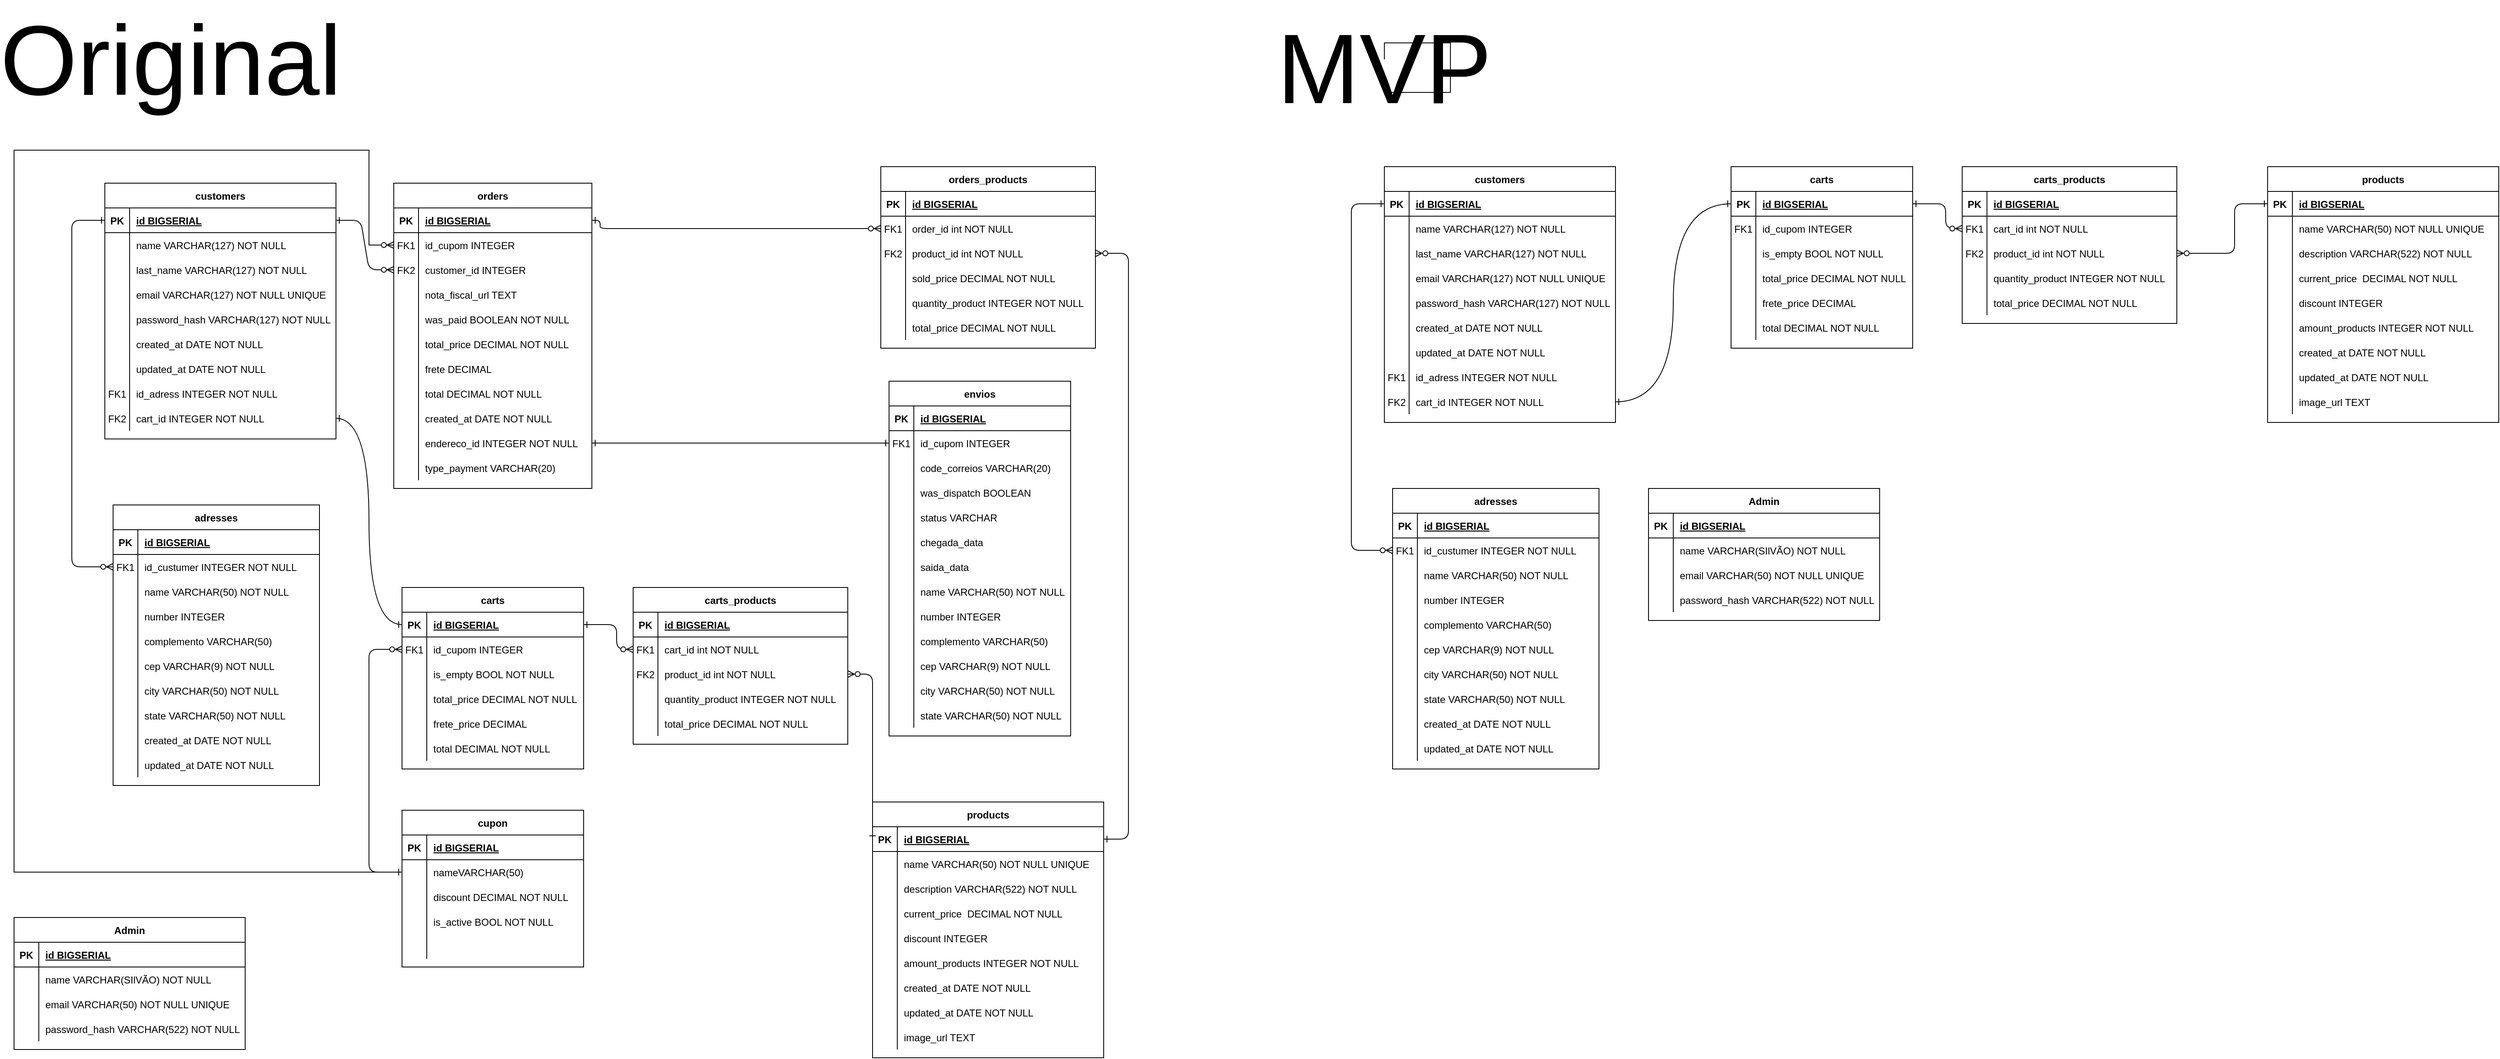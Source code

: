 <mxfile version="14.8.4" type="github">
  <diagram id="R2lEEEUBdFMjLlhIrx00" name="Page-1">
    <mxGraphModel dx="1860" dy="2157" grid="1" gridSize="10" guides="1" tooltips="1" connect="1" arrows="1" fold="1" page="1" pageScale="1" pageWidth="1654" pageHeight="1169" math="0" shadow="0" extFonts="Permanent Marker^https://fonts.googleapis.com/css?family=Permanent+Marker">
      <root>
        <mxCell id="0" />
        <mxCell id="1" parent="0" />
        <mxCell id="C-vyLk0tnHw3VtMMgP7b-1" value="" style="edgeStyle=entityRelationEdgeStyle;endArrow=ERzeroToMany;startArrow=ERone;endFill=1;startFill=0;exitX=1;exitY=0.5;exitDx=0;exitDy=0;entryX=0;entryY=0.5;entryDx=0;entryDy=0;" parent="1" source="XlrQRALpURYt6hvUXeuU-14" target="XlrQRALpURYt6hvUXeuU-234" edge="1">
          <mxGeometry width="100" height="100" relative="1" as="geometry">
            <mxPoint x="520" y="110" as="sourcePoint" />
            <mxPoint x="650" y="145" as="targetPoint" />
          </mxGeometry>
        </mxCell>
        <mxCell id="C-vyLk0tnHw3VtMMgP7b-12" value="" style="endArrow=ERzeroToMany;startArrow=ERone;endFill=1;startFill=0;edgeStyle=elbowEdgeStyle;exitX=1;exitY=0.5;exitDx=0;exitDy=0;entryX=1;entryY=0.5;entryDx=0;entryDy=0;" parent="1" source="C-vyLk0tnHw3VtMMgP7b-14" target="XlrQRALpURYt6hvUXeuU-194" edge="1">
          <mxGeometry width="100" height="100" relative="1" as="geometry">
            <mxPoint x="700" y="70" as="sourcePoint" />
            <mxPoint x="840" y="270" as="targetPoint" />
            <Array as="points">
              <mxPoint x="1540" y="310" />
              <mxPoint x="1560" y="300" />
              <mxPoint x="1290" y="150" />
              <mxPoint x="720" y="-75" />
              <mxPoint x="700" y="-100" />
              <mxPoint x="720" y="-130" />
              <mxPoint x="730" y="40" />
            </Array>
          </mxGeometry>
        </mxCell>
        <mxCell id="C-vyLk0tnHw3VtMMgP7b-13" value="products" style="shape=table;startSize=30;container=1;collapsible=1;childLayout=tableLayout;fixedRows=1;rowLines=0;fontStyle=1;align=center;resizeLast=1;" parent="1" vertex="1">
          <mxGeometry x="1230" y="820" width="280" height="310" as="geometry">
            <mxRectangle x="450" y="400" width="80" height="30" as="alternateBounds" />
          </mxGeometry>
        </mxCell>
        <mxCell id="C-vyLk0tnHw3VtMMgP7b-14" value="" style="shape=partialRectangle;collapsible=0;dropTarget=0;pointerEvents=0;fillColor=none;points=[[0,0.5],[1,0.5]];portConstraint=eastwest;top=0;left=0;right=0;bottom=1;" parent="C-vyLk0tnHw3VtMMgP7b-13" vertex="1">
          <mxGeometry y="30" width="280" height="30" as="geometry" />
        </mxCell>
        <mxCell id="C-vyLk0tnHw3VtMMgP7b-15" value="PK" style="shape=partialRectangle;overflow=hidden;connectable=0;fillColor=none;top=0;left=0;bottom=0;right=0;fontStyle=1;" parent="C-vyLk0tnHw3VtMMgP7b-14" vertex="1">
          <mxGeometry width="30" height="30" as="geometry" />
        </mxCell>
        <mxCell id="C-vyLk0tnHw3VtMMgP7b-16" value="id BIGSERIAL" style="shape=partialRectangle;overflow=hidden;connectable=0;fillColor=none;top=0;left=0;bottom=0;right=0;align=left;spacingLeft=6;fontStyle=5;" parent="C-vyLk0tnHw3VtMMgP7b-14" vertex="1">
          <mxGeometry x="30" width="250" height="30" as="geometry" />
        </mxCell>
        <mxCell id="C-vyLk0tnHw3VtMMgP7b-17" value="" style="shape=partialRectangle;collapsible=0;dropTarget=0;pointerEvents=0;fillColor=none;points=[[0,0.5],[1,0.5]];portConstraint=eastwest;top=0;left=0;right=0;bottom=0;" parent="C-vyLk0tnHw3VtMMgP7b-13" vertex="1">
          <mxGeometry y="60" width="280" height="30" as="geometry" />
        </mxCell>
        <mxCell id="C-vyLk0tnHw3VtMMgP7b-18" value="" style="shape=partialRectangle;overflow=hidden;connectable=0;fillColor=none;top=0;left=0;bottom=0;right=0;" parent="C-vyLk0tnHw3VtMMgP7b-17" vertex="1">
          <mxGeometry width="30" height="30" as="geometry" />
        </mxCell>
        <mxCell id="C-vyLk0tnHw3VtMMgP7b-19" value="name VARCHAR(50) NOT NULL UNIQUE" style="shape=partialRectangle;overflow=hidden;connectable=0;fillColor=none;top=0;left=0;bottom=0;right=0;align=left;spacingLeft=6;" parent="C-vyLk0tnHw3VtMMgP7b-17" vertex="1">
          <mxGeometry x="30" width="250" height="30" as="geometry" />
        </mxCell>
        <mxCell id="XlrQRALpURYt6hvUXeuU-103" value="" style="shape=partialRectangle;collapsible=0;dropTarget=0;pointerEvents=0;fillColor=none;points=[[0,0.5],[1,0.5]];portConstraint=eastwest;top=0;left=0;right=0;bottom=0;" parent="C-vyLk0tnHw3VtMMgP7b-13" vertex="1">
          <mxGeometry y="90" width="280" height="30" as="geometry" />
        </mxCell>
        <mxCell id="XlrQRALpURYt6hvUXeuU-104" value="" style="shape=partialRectangle;overflow=hidden;connectable=0;fillColor=none;top=0;left=0;bottom=0;right=0;" parent="XlrQRALpURYt6hvUXeuU-103" vertex="1">
          <mxGeometry width="30" height="30" as="geometry" />
        </mxCell>
        <mxCell id="XlrQRALpURYt6hvUXeuU-105" value="description VARCHAR(522) NOT NULL" style="shape=partialRectangle;overflow=hidden;connectable=0;fillColor=none;top=0;left=0;bottom=0;right=0;align=left;spacingLeft=6;" parent="XlrQRALpURYt6hvUXeuU-103" vertex="1">
          <mxGeometry x="30" width="250" height="30" as="geometry" />
        </mxCell>
        <mxCell id="XlrQRALpURYt6hvUXeuU-171" value="" style="shape=partialRectangle;collapsible=0;dropTarget=0;pointerEvents=0;fillColor=none;points=[[0,0.5],[1,0.5]];portConstraint=eastwest;top=0;left=0;right=0;bottom=0;" parent="C-vyLk0tnHw3VtMMgP7b-13" vertex="1">
          <mxGeometry y="120" width="280" height="30" as="geometry" />
        </mxCell>
        <mxCell id="XlrQRALpURYt6hvUXeuU-172" value="" style="shape=partialRectangle;overflow=hidden;connectable=0;fillColor=none;top=0;left=0;bottom=0;right=0;" parent="XlrQRALpURYt6hvUXeuU-171" vertex="1">
          <mxGeometry width="30" height="30" as="geometry" />
        </mxCell>
        <mxCell id="XlrQRALpURYt6hvUXeuU-173" value="current_price  DECIMAL NOT NULL" style="shape=partialRectangle;overflow=hidden;connectable=0;fillColor=none;top=0;left=0;bottom=0;right=0;align=left;spacingLeft=6;" parent="XlrQRALpURYt6hvUXeuU-171" vertex="1">
          <mxGeometry x="30" width="250" height="30" as="geometry" />
        </mxCell>
        <mxCell id="XlrQRALpURYt6hvUXeuU-184" style="shape=partialRectangle;collapsible=0;dropTarget=0;pointerEvents=0;fillColor=none;points=[[0,0.5],[1,0.5]];portConstraint=eastwest;top=0;left=0;right=0;bottom=0;" parent="C-vyLk0tnHw3VtMMgP7b-13" vertex="1">
          <mxGeometry y="150" width="280" height="30" as="geometry" />
        </mxCell>
        <mxCell id="XlrQRALpURYt6hvUXeuU-185" style="shape=partialRectangle;overflow=hidden;connectable=0;fillColor=none;top=0;left=0;bottom=0;right=0;" parent="XlrQRALpURYt6hvUXeuU-184" vertex="1">
          <mxGeometry width="30" height="30" as="geometry" />
        </mxCell>
        <mxCell id="XlrQRALpURYt6hvUXeuU-186" value="discount INTEGER " style="shape=partialRectangle;overflow=hidden;connectable=0;fillColor=none;top=0;left=0;bottom=0;right=0;align=left;spacingLeft=6;" parent="XlrQRALpURYt6hvUXeuU-184" vertex="1">
          <mxGeometry x="30" width="250" height="30" as="geometry" />
        </mxCell>
        <mxCell id="XlrQRALpURYt6hvUXeuU-174" value="" style="shape=partialRectangle;collapsible=0;dropTarget=0;pointerEvents=0;fillColor=none;points=[[0,0.5],[1,0.5]];portConstraint=eastwest;top=0;left=0;right=0;bottom=0;" parent="C-vyLk0tnHw3VtMMgP7b-13" vertex="1">
          <mxGeometry y="180" width="280" height="30" as="geometry" />
        </mxCell>
        <mxCell id="XlrQRALpURYt6hvUXeuU-175" value="" style="shape=partialRectangle;overflow=hidden;connectable=0;fillColor=none;top=0;left=0;bottom=0;right=0;" parent="XlrQRALpURYt6hvUXeuU-174" vertex="1">
          <mxGeometry width="30" height="30" as="geometry" />
        </mxCell>
        <mxCell id="XlrQRALpURYt6hvUXeuU-176" value="amount_products INTEGER NOT NULL" style="shape=partialRectangle;overflow=hidden;connectable=0;fillColor=none;top=0;left=0;bottom=0;right=0;align=left;spacingLeft=6;" parent="XlrQRALpURYt6hvUXeuU-174" vertex="1">
          <mxGeometry x="30" width="250" height="30" as="geometry" />
        </mxCell>
        <mxCell id="XlrQRALpURYt6hvUXeuU-106" value="" style="shape=partialRectangle;collapsible=0;dropTarget=0;pointerEvents=0;fillColor=none;points=[[0,0.5],[1,0.5]];portConstraint=eastwest;top=0;left=0;right=0;bottom=0;" parent="C-vyLk0tnHw3VtMMgP7b-13" vertex="1">
          <mxGeometry y="210" width="280" height="30" as="geometry" />
        </mxCell>
        <mxCell id="XlrQRALpURYt6hvUXeuU-107" value="" style="shape=partialRectangle;overflow=hidden;connectable=0;fillColor=none;top=0;left=0;bottom=0;right=0;" parent="XlrQRALpURYt6hvUXeuU-106" vertex="1">
          <mxGeometry width="30" height="30" as="geometry" />
        </mxCell>
        <mxCell id="XlrQRALpURYt6hvUXeuU-108" value="created_at DATE NOT NULL" style="shape=partialRectangle;overflow=hidden;connectable=0;fillColor=none;top=0;left=0;bottom=0;right=0;align=left;spacingLeft=6;" parent="XlrQRALpURYt6hvUXeuU-106" vertex="1">
          <mxGeometry x="30" width="250" height="30" as="geometry" />
        </mxCell>
        <mxCell id="C-vyLk0tnHw3VtMMgP7b-20" value="" style="shape=partialRectangle;collapsible=0;dropTarget=0;pointerEvents=0;fillColor=none;points=[[0,0.5],[1,0.5]];portConstraint=eastwest;top=0;left=0;right=0;bottom=0;" parent="C-vyLk0tnHw3VtMMgP7b-13" vertex="1">
          <mxGeometry y="240" width="280" height="30" as="geometry" />
        </mxCell>
        <mxCell id="C-vyLk0tnHw3VtMMgP7b-21" value="" style="shape=partialRectangle;overflow=hidden;connectable=0;fillColor=none;top=0;left=0;bottom=0;right=0;" parent="C-vyLk0tnHw3VtMMgP7b-20" vertex="1">
          <mxGeometry width="30" height="30" as="geometry" />
        </mxCell>
        <mxCell id="C-vyLk0tnHw3VtMMgP7b-22" value="updated_at DATE NOT NULL" style="shape=partialRectangle;overflow=hidden;connectable=0;fillColor=none;top=0;left=0;bottom=0;right=0;align=left;spacingLeft=6;" parent="C-vyLk0tnHw3VtMMgP7b-20" vertex="1">
          <mxGeometry x="30" width="250" height="30" as="geometry" />
        </mxCell>
        <mxCell id="TyfV1jpPnuRvUsvOsFz--67" value="" style="shape=partialRectangle;collapsible=0;dropTarget=0;pointerEvents=0;fillColor=none;points=[[0,0.5],[1,0.5]];portConstraint=eastwest;top=0;left=0;right=0;bottom=0;" parent="C-vyLk0tnHw3VtMMgP7b-13" vertex="1">
          <mxGeometry y="270" width="280" height="30" as="geometry" />
        </mxCell>
        <mxCell id="TyfV1jpPnuRvUsvOsFz--68" value="" style="shape=partialRectangle;overflow=hidden;connectable=0;fillColor=none;top=0;left=0;bottom=0;right=0;" parent="TyfV1jpPnuRvUsvOsFz--67" vertex="1">
          <mxGeometry width="30" height="30" as="geometry" />
        </mxCell>
        <mxCell id="TyfV1jpPnuRvUsvOsFz--69" value="image_url TEXT" style="shape=partialRectangle;overflow=hidden;connectable=0;fillColor=none;top=0;left=0;bottom=0;right=0;align=left;spacingLeft=6;" parent="TyfV1jpPnuRvUsvOsFz--67" vertex="1">
          <mxGeometry x="30" width="250" height="30" as="geometry" />
        </mxCell>
        <mxCell id="XlrQRALpURYt6hvUXeuU-13" value="customers" style="shape=table;startSize=30;container=1;collapsible=1;childLayout=tableLayout;fixedRows=1;rowLines=0;fontStyle=1;align=center;resizeLast=1;" parent="1" vertex="1">
          <mxGeometry x="300" y="70" width="280" height="310" as="geometry">
            <mxRectangle x="100" y="80" width="60" height="30" as="alternateBounds" />
          </mxGeometry>
        </mxCell>
        <mxCell id="XlrQRALpURYt6hvUXeuU-14" value="" style="shape=partialRectangle;collapsible=0;dropTarget=0;pointerEvents=0;fillColor=none;points=[[0,0.5],[1,0.5]];portConstraint=eastwest;top=0;left=0;right=0;bottom=1;" parent="XlrQRALpURYt6hvUXeuU-13" vertex="1">
          <mxGeometry y="30" width="280" height="30" as="geometry" />
        </mxCell>
        <mxCell id="XlrQRALpURYt6hvUXeuU-15" value="PK" style="shape=partialRectangle;overflow=hidden;connectable=0;fillColor=none;top=0;left=0;bottom=0;right=0;fontStyle=1;" parent="XlrQRALpURYt6hvUXeuU-14" vertex="1">
          <mxGeometry width="30" height="30" as="geometry" />
        </mxCell>
        <mxCell id="XlrQRALpURYt6hvUXeuU-16" value="id BIGSERIAL" style="shape=partialRectangle;overflow=hidden;connectable=0;fillColor=none;top=0;left=0;bottom=0;right=0;align=left;spacingLeft=6;fontStyle=5;" parent="XlrQRALpURYt6hvUXeuU-14" vertex="1">
          <mxGeometry x="30" width="250" height="30" as="geometry" />
        </mxCell>
        <mxCell id="XlrQRALpURYt6hvUXeuU-17" value="" style="shape=partialRectangle;collapsible=0;dropTarget=0;pointerEvents=0;fillColor=none;points=[[0,0.5],[1,0.5]];portConstraint=eastwest;top=0;left=0;right=0;bottom=0;" parent="XlrQRALpURYt6hvUXeuU-13" vertex="1">
          <mxGeometry y="60" width="280" height="30" as="geometry" />
        </mxCell>
        <mxCell id="XlrQRALpURYt6hvUXeuU-18" value="" style="shape=partialRectangle;overflow=hidden;connectable=0;fillColor=none;top=0;left=0;bottom=0;right=0;" parent="XlrQRALpURYt6hvUXeuU-17" vertex="1">
          <mxGeometry width="30" height="30" as="geometry" />
        </mxCell>
        <mxCell id="XlrQRALpURYt6hvUXeuU-19" value="name VARCHAR(127) NOT NULL" style="shape=partialRectangle;overflow=hidden;connectable=0;fillColor=none;top=0;left=0;bottom=0;right=0;align=left;spacingLeft=6;" parent="XlrQRALpURYt6hvUXeuU-17" vertex="1">
          <mxGeometry x="30" width="250" height="30" as="geometry" />
        </mxCell>
        <mxCell id="XlrQRALpURYt6hvUXeuU-20" value="" style="shape=partialRectangle;collapsible=0;dropTarget=0;pointerEvents=0;fillColor=none;points=[[0,0.5],[1,0.5]];portConstraint=eastwest;top=0;left=0;right=0;bottom=0;" parent="XlrQRALpURYt6hvUXeuU-13" vertex="1">
          <mxGeometry y="90" width="280" height="30" as="geometry" />
        </mxCell>
        <mxCell id="XlrQRALpURYt6hvUXeuU-21" value="" style="shape=partialRectangle;overflow=hidden;connectable=0;fillColor=none;top=0;left=0;bottom=0;right=0;" parent="XlrQRALpURYt6hvUXeuU-20" vertex="1">
          <mxGeometry width="30" height="30" as="geometry" />
        </mxCell>
        <mxCell id="XlrQRALpURYt6hvUXeuU-22" value="last_name VARCHAR(127) NOT NULL" style="shape=partialRectangle;overflow=hidden;connectable=0;fillColor=none;top=0;left=0;bottom=0;right=0;align=left;spacingLeft=6;" parent="XlrQRALpURYt6hvUXeuU-20" vertex="1">
          <mxGeometry x="30" width="250" height="30" as="geometry" />
        </mxCell>
        <mxCell id="XlrQRALpURYt6hvUXeuU-154" value="" style="shape=partialRectangle;collapsible=0;dropTarget=0;pointerEvents=0;fillColor=none;points=[[0,0.5],[1,0.5]];portConstraint=eastwest;top=0;left=0;right=0;bottom=0;" parent="XlrQRALpURYt6hvUXeuU-13" vertex="1">
          <mxGeometry y="120" width="280" height="30" as="geometry" />
        </mxCell>
        <mxCell id="XlrQRALpURYt6hvUXeuU-155" value="" style="shape=partialRectangle;overflow=hidden;connectable=0;fillColor=none;top=0;left=0;bottom=0;right=0;" parent="XlrQRALpURYt6hvUXeuU-154" vertex="1">
          <mxGeometry width="30" height="30" as="geometry" />
        </mxCell>
        <mxCell id="XlrQRALpURYt6hvUXeuU-156" value="email VARCHAR(127) NOT NULL UNIQUE" style="shape=partialRectangle;overflow=hidden;connectable=0;fillColor=none;top=0;left=0;bottom=0;right=0;align=left;spacingLeft=6;" parent="XlrQRALpURYt6hvUXeuU-154" vertex="1">
          <mxGeometry x="30" width="250" height="30" as="geometry" />
        </mxCell>
        <mxCell id="XlrQRALpURYt6hvUXeuU-67" value="" style="shape=partialRectangle;collapsible=0;dropTarget=0;pointerEvents=0;fillColor=none;points=[[0,0.5],[1,0.5]];portConstraint=eastwest;top=0;left=0;right=0;bottom=0;" parent="XlrQRALpURYt6hvUXeuU-13" vertex="1">
          <mxGeometry y="150" width="280" height="30" as="geometry" />
        </mxCell>
        <mxCell id="XlrQRALpURYt6hvUXeuU-68" value="" style="shape=partialRectangle;overflow=hidden;connectable=0;fillColor=none;top=0;left=0;bottom=0;right=0;" parent="XlrQRALpURYt6hvUXeuU-67" vertex="1">
          <mxGeometry width="30" height="30" as="geometry" />
        </mxCell>
        <mxCell id="XlrQRALpURYt6hvUXeuU-69" value="password_hash VARCHAR(127) NOT NULL" style="shape=partialRectangle;overflow=hidden;connectable=0;fillColor=none;top=0;left=0;bottom=0;right=0;align=left;spacingLeft=6;" parent="XlrQRALpURYt6hvUXeuU-67" vertex="1">
          <mxGeometry x="30" width="250" height="30" as="geometry" />
        </mxCell>
        <mxCell id="XlrQRALpURYt6hvUXeuU-157" value="" style="shape=partialRectangle;collapsible=0;dropTarget=0;pointerEvents=0;fillColor=none;points=[[0,0.5],[1,0.5]];portConstraint=eastwest;top=0;left=0;right=0;bottom=0;" parent="XlrQRALpURYt6hvUXeuU-13" vertex="1">
          <mxGeometry y="180" width="280" height="30" as="geometry" />
        </mxCell>
        <mxCell id="XlrQRALpURYt6hvUXeuU-158" value="" style="shape=partialRectangle;overflow=hidden;connectable=0;fillColor=none;top=0;left=0;bottom=0;right=0;" parent="XlrQRALpURYt6hvUXeuU-157" vertex="1">
          <mxGeometry width="30" height="30" as="geometry" />
        </mxCell>
        <mxCell id="XlrQRALpURYt6hvUXeuU-159" value="created_at DATE NOT NULL" style="shape=partialRectangle;overflow=hidden;connectable=0;fillColor=none;top=0;left=0;bottom=0;right=0;align=left;spacingLeft=6;" parent="XlrQRALpURYt6hvUXeuU-157" vertex="1">
          <mxGeometry x="30" width="250" height="30" as="geometry" />
        </mxCell>
        <mxCell id="XlrQRALpURYt6hvUXeuU-281" value="" style="shape=partialRectangle;collapsible=0;dropTarget=0;pointerEvents=0;fillColor=none;points=[[0,0.5],[1,0.5]];portConstraint=eastwest;top=0;left=0;right=0;bottom=0;" parent="XlrQRALpURYt6hvUXeuU-13" vertex="1">
          <mxGeometry y="210" width="280" height="30" as="geometry" />
        </mxCell>
        <mxCell id="XlrQRALpURYt6hvUXeuU-282" value="" style="shape=partialRectangle;overflow=hidden;connectable=0;fillColor=none;top=0;left=0;bottom=0;right=0;" parent="XlrQRALpURYt6hvUXeuU-281" vertex="1">
          <mxGeometry width="30" height="30" as="geometry" />
        </mxCell>
        <mxCell id="XlrQRALpURYt6hvUXeuU-283" value="updated_at DATE NOT NULL" style="shape=partialRectangle;overflow=hidden;connectable=0;fillColor=none;top=0;left=0;bottom=0;right=0;align=left;spacingLeft=6;" parent="XlrQRALpURYt6hvUXeuU-281" vertex="1">
          <mxGeometry x="30" width="250" height="30" as="geometry" />
        </mxCell>
        <mxCell id="XlrQRALpURYt6hvUXeuU-70" value="" style="shape=partialRectangle;collapsible=0;dropTarget=0;pointerEvents=0;fillColor=none;points=[[0,0.5],[1,0.5]];portConstraint=eastwest;top=0;left=0;right=0;bottom=0;" parent="XlrQRALpURYt6hvUXeuU-13" vertex="1">
          <mxGeometry y="240" width="280" height="30" as="geometry" />
        </mxCell>
        <mxCell id="XlrQRALpURYt6hvUXeuU-71" value="FK1" style="shape=partialRectangle;overflow=hidden;connectable=0;fillColor=none;top=0;left=0;bottom=0;right=0;" parent="XlrQRALpURYt6hvUXeuU-70" vertex="1">
          <mxGeometry width="30" height="30" as="geometry" />
        </mxCell>
        <mxCell id="XlrQRALpURYt6hvUXeuU-72" value="id_adress INTEGER NOT NULL" style="shape=partialRectangle;overflow=hidden;connectable=0;fillColor=none;top=0;left=0;bottom=0;right=0;align=left;spacingLeft=6;" parent="XlrQRALpURYt6hvUXeuU-70" vertex="1">
          <mxGeometry x="30" width="250" height="30" as="geometry" />
        </mxCell>
        <mxCell id="XlrQRALpURYt6hvUXeuU-178" value="" style="shape=partialRectangle;collapsible=0;dropTarget=0;pointerEvents=0;fillColor=none;points=[[0,0.5],[1,0.5]];portConstraint=eastwest;top=0;left=0;right=0;bottom=0;" parent="XlrQRALpURYt6hvUXeuU-13" vertex="1">
          <mxGeometry y="270" width="280" height="30" as="geometry" />
        </mxCell>
        <mxCell id="XlrQRALpURYt6hvUXeuU-179" value="FK2" style="shape=partialRectangle;overflow=hidden;connectable=0;fillColor=none;top=0;left=0;bottom=0;right=0;" parent="XlrQRALpURYt6hvUXeuU-178" vertex="1">
          <mxGeometry width="30" height="30" as="geometry" />
        </mxCell>
        <mxCell id="XlrQRALpURYt6hvUXeuU-180" value="cart_id INTEGER NOT NULL" style="shape=partialRectangle;overflow=hidden;connectable=0;fillColor=none;top=0;left=0;bottom=0;right=0;align=left;spacingLeft=6;" parent="XlrQRALpURYt6hvUXeuU-178" vertex="1">
          <mxGeometry x="30" width="250" height="30" as="geometry" />
        </mxCell>
        <mxCell id="XlrQRALpURYt6hvUXeuU-73" value="adresses" style="shape=table;startSize=30;container=1;collapsible=1;childLayout=tableLayout;fixedRows=1;rowLines=0;fontStyle=1;align=center;resizeLast=1;" parent="1" vertex="1">
          <mxGeometry x="310" y="460" width="250" height="340" as="geometry" />
        </mxCell>
        <mxCell id="XlrQRALpURYt6hvUXeuU-74" value="" style="shape=partialRectangle;collapsible=0;dropTarget=0;pointerEvents=0;fillColor=none;points=[[0,0.5],[1,0.5]];portConstraint=eastwest;top=0;left=0;right=0;bottom=1;" parent="XlrQRALpURYt6hvUXeuU-73" vertex="1">
          <mxGeometry y="30" width="250" height="30" as="geometry" />
        </mxCell>
        <mxCell id="XlrQRALpURYt6hvUXeuU-75" value="PK" style="shape=partialRectangle;overflow=hidden;connectable=0;fillColor=none;top=0;left=0;bottom=0;right=0;fontStyle=1;" parent="XlrQRALpURYt6hvUXeuU-74" vertex="1">
          <mxGeometry width="30" height="30" as="geometry" />
        </mxCell>
        <mxCell id="XlrQRALpURYt6hvUXeuU-76" value="id BIGSERIAL" style="shape=partialRectangle;overflow=hidden;connectable=0;fillColor=none;top=0;left=0;bottom=0;right=0;align=left;spacingLeft=6;fontStyle=5;" parent="XlrQRALpURYt6hvUXeuU-74" vertex="1">
          <mxGeometry x="30" width="220" height="30" as="geometry" />
        </mxCell>
        <mxCell id="TyfV1jpPnuRvUsvOsFz--29" value="" style="shape=partialRectangle;collapsible=0;dropTarget=0;pointerEvents=0;fillColor=none;points=[[0,0.5],[1,0.5]];portConstraint=eastwest;top=0;left=0;right=0;bottom=0;" parent="XlrQRALpURYt6hvUXeuU-73" vertex="1">
          <mxGeometry y="60" width="250" height="30" as="geometry" />
        </mxCell>
        <mxCell id="TyfV1jpPnuRvUsvOsFz--30" value="FK1" style="shape=partialRectangle;overflow=hidden;connectable=0;fillColor=none;top=0;left=0;bottom=0;right=0;" parent="TyfV1jpPnuRvUsvOsFz--29" vertex="1">
          <mxGeometry width="30" height="30" as="geometry" />
        </mxCell>
        <mxCell id="TyfV1jpPnuRvUsvOsFz--31" value="id_custumer INTEGER NOT NULL" style="shape=partialRectangle;overflow=hidden;connectable=0;fillColor=none;top=0;left=0;bottom=0;right=0;align=left;spacingLeft=6;" parent="TyfV1jpPnuRvUsvOsFz--29" vertex="1">
          <mxGeometry x="30" width="220" height="30" as="geometry" />
        </mxCell>
        <mxCell id="XlrQRALpURYt6hvUXeuU-77" value="" style="shape=partialRectangle;collapsible=0;dropTarget=0;pointerEvents=0;fillColor=none;points=[[0,0.5],[1,0.5]];portConstraint=eastwest;top=0;left=0;right=0;bottom=0;" parent="XlrQRALpURYt6hvUXeuU-73" vertex="1">
          <mxGeometry y="90" width="250" height="30" as="geometry" />
        </mxCell>
        <mxCell id="XlrQRALpURYt6hvUXeuU-78" value="" style="shape=partialRectangle;overflow=hidden;connectable=0;fillColor=none;top=0;left=0;bottom=0;right=0;" parent="XlrQRALpURYt6hvUXeuU-77" vertex="1">
          <mxGeometry width="30" height="30" as="geometry" />
        </mxCell>
        <mxCell id="XlrQRALpURYt6hvUXeuU-79" value="name VARCHAR(50) NOT NULL" style="shape=partialRectangle;overflow=hidden;connectable=0;fillColor=none;top=0;left=0;bottom=0;right=0;align=left;spacingLeft=6;" parent="XlrQRALpURYt6hvUXeuU-77" vertex="1">
          <mxGeometry x="30" width="220" height="30" as="geometry" />
        </mxCell>
        <mxCell id="XlrQRALpURYt6hvUXeuU-80" value="" style="shape=partialRectangle;collapsible=0;dropTarget=0;pointerEvents=0;fillColor=none;points=[[0,0.5],[1,0.5]];portConstraint=eastwest;top=0;left=0;right=0;bottom=0;" parent="XlrQRALpURYt6hvUXeuU-73" vertex="1">
          <mxGeometry y="120" width="250" height="30" as="geometry" />
        </mxCell>
        <mxCell id="XlrQRALpURYt6hvUXeuU-81" value="" style="shape=partialRectangle;overflow=hidden;connectable=0;fillColor=none;top=0;left=0;bottom=0;right=0;" parent="XlrQRALpURYt6hvUXeuU-80" vertex="1">
          <mxGeometry width="30" height="30" as="geometry" />
        </mxCell>
        <mxCell id="XlrQRALpURYt6hvUXeuU-82" value="number INTEGER" style="shape=partialRectangle;overflow=hidden;connectable=0;fillColor=none;top=0;left=0;bottom=0;right=0;align=left;spacingLeft=6;" parent="XlrQRALpURYt6hvUXeuU-80" vertex="1">
          <mxGeometry x="30" width="220" height="30" as="geometry" />
        </mxCell>
        <mxCell id="XlrQRALpURYt6hvUXeuU-86" value="" style="shape=partialRectangle;collapsible=0;dropTarget=0;pointerEvents=0;fillColor=none;points=[[0,0.5],[1,0.5]];portConstraint=eastwest;top=0;left=0;right=0;bottom=0;" parent="XlrQRALpURYt6hvUXeuU-73" vertex="1">
          <mxGeometry y="150" width="250" height="30" as="geometry" />
        </mxCell>
        <mxCell id="XlrQRALpURYt6hvUXeuU-87" value="" style="shape=partialRectangle;overflow=hidden;connectable=0;fillColor=none;top=0;left=0;bottom=0;right=0;" parent="XlrQRALpURYt6hvUXeuU-86" vertex="1">
          <mxGeometry width="30" height="30" as="geometry" />
        </mxCell>
        <mxCell id="XlrQRALpURYt6hvUXeuU-88" value="complemento VARCHAR(50)" style="shape=partialRectangle;overflow=hidden;connectable=0;fillColor=none;top=0;left=0;bottom=0;right=0;align=left;spacingLeft=6;" parent="XlrQRALpURYt6hvUXeuU-86" vertex="1">
          <mxGeometry x="30" width="220" height="30" as="geometry" />
        </mxCell>
        <mxCell id="XlrQRALpURYt6hvUXeuU-89" value="" style="shape=partialRectangle;collapsible=0;dropTarget=0;pointerEvents=0;fillColor=none;points=[[0,0.5],[1,0.5]];portConstraint=eastwest;top=0;left=0;right=0;bottom=0;" parent="XlrQRALpURYt6hvUXeuU-73" vertex="1">
          <mxGeometry y="180" width="250" height="30" as="geometry" />
        </mxCell>
        <mxCell id="XlrQRALpURYt6hvUXeuU-90" value="" style="shape=partialRectangle;overflow=hidden;connectable=0;fillColor=none;top=0;left=0;bottom=0;right=0;" parent="XlrQRALpURYt6hvUXeuU-89" vertex="1">
          <mxGeometry width="30" height="30" as="geometry" />
        </mxCell>
        <mxCell id="XlrQRALpURYt6hvUXeuU-91" value="cep VARCHAR(9) NOT NULL" style="shape=partialRectangle;overflow=hidden;connectable=0;fillColor=none;top=0;left=0;bottom=0;right=0;align=left;spacingLeft=6;" parent="XlrQRALpURYt6hvUXeuU-89" vertex="1">
          <mxGeometry x="30" width="220" height="30" as="geometry" />
        </mxCell>
        <mxCell id="XlrQRALpURYt6hvUXeuU-92" value="" style="shape=partialRectangle;collapsible=0;dropTarget=0;pointerEvents=0;fillColor=none;points=[[0,0.5],[1,0.5]];portConstraint=eastwest;top=0;left=0;right=0;bottom=0;" parent="XlrQRALpURYt6hvUXeuU-73" vertex="1">
          <mxGeometry y="210" width="250" height="30" as="geometry" />
        </mxCell>
        <mxCell id="XlrQRALpURYt6hvUXeuU-93" value="" style="shape=partialRectangle;overflow=hidden;connectable=0;fillColor=none;top=0;left=0;bottom=0;right=0;" parent="XlrQRALpURYt6hvUXeuU-92" vertex="1">
          <mxGeometry width="30" height="30" as="geometry" />
        </mxCell>
        <mxCell id="XlrQRALpURYt6hvUXeuU-94" value="city VARCHAR(50) NOT NULL" style="shape=partialRectangle;overflow=hidden;connectable=0;fillColor=none;top=0;left=0;bottom=0;right=0;align=left;spacingLeft=6;" parent="XlrQRALpURYt6hvUXeuU-92" vertex="1">
          <mxGeometry x="30" width="220" height="30" as="geometry" />
        </mxCell>
        <mxCell id="XlrQRALpURYt6hvUXeuU-163" value="" style="shape=partialRectangle;collapsible=0;dropTarget=0;pointerEvents=0;fillColor=none;points=[[0,0.5],[1,0.5]];portConstraint=eastwest;top=0;left=0;right=0;bottom=0;" parent="XlrQRALpURYt6hvUXeuU-73" vertex="1">
          <mxGeometry y="240" width="250" height="30" as="geometry" />
        </mxCell>
        <mxCell id="XlrQRALpURYt6hvUXeuU-164" value="" style="shape=partialRectangle;overflow=hidden;connectable=0;fillColor=none;top=0;left=0;bottom=0;right=0;" parent="XlrQRALpURYt6hvUXeuU-163" vertex="1">
          <mxGeometry width="30" height="30" as="geometry" />
        </mxCell>
        <mxCell id="XlrQRALpURYt6hvUXeuU-165" value="state VARCHAR(50) NOT NULL" style="shape=partialRectangle;overflow=hidden;connectable=0;fillColor=none;top=0;left=0;bottom=0;right=0;align=left;spacingLeft=6;" parent="XlrQRALpURYt6hvUXeuU-163" vertex="1">
          <mxGeometry x="30" width="220" height="30" as="geometry" />
        </mxCell>
        <mxCell id="XlrQRALpURYt6hvUXeuU-166" value="" style="shape=partialRectangle;collapsible=0;dropTarget=0;pointerEvents=0;fillColor=none;points=[[0,0.5],[1,0.5]];portConstraint=eastwest;top=0;left=0;right=0;bottom=0;" parent="XlrQRALpURYt6hvUXeuU-73" vertex="1">
          <mxGeometry y="270" width="250" height="30" as="geometry" />
        </mxCell>
        <mxCell id="XlrQRALpURYt6hvUXeuU-167" value="" style="shape=partialRectangle;overflow=hidden;connectable=0;fillColor=none;top=0;left=0;bottom=0;right=0;" parent="XlrQRALpURYt6hvUXeuU-166" vertex="1">
          <mxGeometry width="30" height="30" as="geometry" />
        </mxCell>
        <mxCell id="XlrQRALpURYt6hvUXeuU-168" value="created_at DATE NOT NULL" style="shape=partialRectangle;overflow=hidden;connectable=0;fillColor=none;top=0;left=0;bottom=0;right=0;align=left;spacingLeft=6;" parent="XlrQRALpURYt6hvUXeuU-166" vertex="1">
          <mxGeometry x="30" width="220" height="30" as="geometry" />
        </mxCell>
        <mxCell id="XlrQRALpURYt6hvUXeuU-83" value="" style="shape=partialRectangle;collapsible=0;dropTarget=0;pointerEvents=0;fillColor=none;points=[[0,0.5],[1,0.5]];portConstraint=eastwest;top=0;left=0;right=0;bottom=0;" parent="XlrQRALpURYt6hvUXeuU-73" vertex="1">
          <mxGeometry y="300" width="250" height="30" as="geometry" />
        </mxCell>
        <mxCell id="XlrQRALpURYt6hvUXeuU-84" value="" style="shape=partialRectangle;overflow=hidden;connectable=0;fillColor=none;top=0;left=0;bottom=0;right=0;" parent="XlrQRALpURYt6hvUXeuU-83" vertex="1">
          <mxGeometry width="30" height="30" as="geometry" />
        </mxCell>
        <mxCell id="XlrQRALpURYt6hvUXeuU-85" value="updated_at DATE NOT NULL" style="shape=partialRectangle;overflow=hidden;connectable=0;fillColor=none;top=0;left=0;bottom=0;right=0;align=left;spacingLeft=6;" parent="XlrQRALpURYt6hvUXeuU-83" vertex="1">
          <mxGeometry x="30" width="220" height="30" as="geometry" />
        </mxCell>
        <mxCell id="XlrQRALpURYt6hvUXeuU-98" value="" style="edgeStyle=elbowEdgeStyle;endArrow=ERone;startArrow=ERzeroToMany;endFill=0;startFill=1;entryX=0;entryY=0.5;entryDx=0;entryDy=0;exitX=0;exitY=0.5;exitDx=0;exitDy=0;elbow=vertical;" parent="1" source="TyfV1jpPnuRvUsvOsFz--29" target="XlrQRALpURYt6hvUXeuU-14" edge="1">
          <mxGeometry width="100" height="100" relative="1" as="geometry">
            <mxPoint x="210" y="370" as="sourcePoint" />
            <mxPoint x="280" y="240" as="targetPoint" />
            <Array as="points">
              <mxPoint x="260" y="310" />
            </Array>
          </mxGeometry>
        </mxCell>
        <mxCell id="XlrQRALpURYt6hvUXeuU-187" value="orders_products" style="shape=table;startSize=30;container=1;collapsible=1;childLayout=tableLayout;fixedRows=1;rowLines=0;fontStyle=1;align=center;resizeLast=1;" parent="1" vertex="1">
          <mxGeometry x="1240" y="50" width="260" height="220" as="geometry" />
        </mxCell>
        <mxCell id="XlrQRALpURYt6hvUXeuU-188" value="" style="shape=partialRectangle;collapsible=0;dropTarget=0;pointerEvents=0;fillColor=none;points=[[0,0.5],[1,0.5]];portConstraint=eastwest;top=0;left=0;right=0;bottom=1;" parent="XlrQRALpURYt6hvUXeuU-187" vertex="1">
          <mxGeometry y="30" width="260" height="30" as="geometry" />
        </mxCell>
        <mxCell id="XlrQRALpURYt6hvUXeuU-189" value="PK" style="shape=partialRectangle;overflow=hidden;connectable=0;fillColor=none;top=0;left=0;bottom=0;right=0;fontStyle=1;" parent="XlrQRALpURYt6hvUXeuU-188" vertex="1">
          <mxGeometry width="30" height="30" as="geometry" />
        </mxCell>
        <mxCell id="XlrQRALpURYt6hvUXeuU-190" value="id BIGSERIAL" style="shape=partialRectangle;overflow=hidden;connectable=0;fillColor=none;top=0;left=0;bottom=0;right=0;align=left;spacingLeft=6;fontStyle=5;" parent="XlrQRALpURYt6hvUXeuU-188" vertex="1">
          <mxGeometry x="30" width="230" height="30" as="geometry" />
        </mxCell>
        <mxCell id="XlrQRALpURYt6hvUXeuU-191" value="" style="shape=partialRectangle;collapsible=0;dropTarget=0;pointerEvents=0;fillColor=none;points=[[0,0.5],[1,0.5]];portConstraint=eastwest;top=0;left=0;right=0;bottom=0;" parent="XlrQRALpURYt6hvUXeuU-187" vertex="1">
          <mxGeometry y="60" width="260" height="30" as="geometry" />
        </mxCell>
        <mxCell id="XlrQRALpURYt6hvUXeuU-192" value="FK1" style="shape=partialRectangle;overflow=hidden;connectable=0;fillColor=none;top=0;left=0;bottom=0;right=0;" parent="XlrQRALpURYt6hvUXeuU-191" vertex="1">
          <mxGeometry width="30" height="30" as="geometry" />
        </mxCell>
        <mxCell id="XlrQRALpURYt6hvUXeuU-193" value="order_id int NOT NULL" style="shape=partialRectangle;overflow=hidden;connectable=0;fillColor=none;top=0;left=0;bottom=0;right=0;align=left;spacingLeft=6;" parent="XlrQRALpURYt6hvUXeuU-191" vertex="1">
          <mxGeometry x="30" width="230" height="30" as="geometry" />
        </mxCell>
        <mxCell id="XlrQRALpURYt6hvUXeuU-194" value="" style="shape=partialRectangle;collapsible=0;dropTarget=0;pointerEvents=0;fillColor=none;points=[[0,0.5],[1,0.5]];portConstraint=eastwest;top=0;left=0;right=0;bottom=0;" parent="XlrQRALpURYt6hvUXeuU-187" vertex="1">
          <mxGeometry y="90" width="260" height="30" as="geometry" />
        </mxCell>
        <mxCell id="XlrQRALpURYt6hvUXeuU-195" value="FK2" style="shape=partialRectangle;overflow=hidden;connectable=0;fillColor=none;top=0;left=0;bottom=0;right=0;" parent="XlrQRALpURYt6hvUXeuU-194" vertex="1">
          <mxGeometry width="30" height="30" as="geometry" />
        </mxCell>
        <mxCell id="XlrQRALpURYt6hvUXeuU-196" value="product_id int NOT NULL" style="shape=partialRectangle;overflow=hidden;connectable=0;fillColor=none;top=0;left=0;bottom=0;right=0;align=left;spacingLeft=6;" parent="XlrQRALpURYt6hvUXeuU-194" vertex="1">
          <mxGeometry x="30" width="230" height="30" as="geometry" />
        </mxCell>
        <mxCell id="XlrQRALpURYt6hvUXeuU-216" value="" style="shape=partialRectangle;collapsible=0;dropTarget=0;pointerEvents=0;fillColor=none;points=[[0,0.5],[1,0.5]];portConstraint=eastwest;top=0;left=0;right=0;bottom=0;" parent="XlrQRALpURYt6hvUXeuU-187" vertex="1">
          <mxGeometry y="120" width="260" height="30" as="geometry" />
        </mxCell>
        <mxCell id="XlrQRALpURYt6hvUXeuU-217" value="" style="shape=partialRectangle;overflow=hidden;connectable=0;fillColor=none;top=0;left=0;bottom=0;right=0;" parent="XlrQRALpURYt6hvUXeuU-216" vertex="1">
          <mxGeometry width="30" height="30" as="geometry" />
        </mxCell>
        <mxCell id="XlrQRALpURYt6hvUXeuU-218" value="sold_price DECIMAL NOT NULL" style="shape=partialRectangle;overflow=hidden;connectable=0;fillColor=none;top=0;left=0;bottom=0;right=0;align=left;spacingLeft=6;" parent="XlrQRALpURYt6hvUXeuU-216" vertex="1">
          <mxGeometry x="30" width="230" height="30" as="geometry" />
        </mxCell>
        <mxCell id="XlrQRALpURYt6hvUXeuU-222" style="shape=partialRectangle;collapsible=0;dropTarget=0;pointerEvents=0;fillColor=none;points=[[0,0.5],[1,0.5]];portConstraint=eastwest;top=0;left=0;right=0;bottom=0;" parent="XlrQRALpURYt6hvUXeuU-187" vertex="1">
          <mxGeometry y="150" width="260" height="30" as="geometry" />
        </mxCell>
        <mxCell id="XlrQRALpURYt6hvUXeuU-223" style="shape=partialRectangle;overflow=hidden;connectable=0;fillColor=none;top=0;left=0;bottom=0;right=0;" parent="XlrQRALpURYt6hvUXeuU-222" vertex="1">
          <mxGeometry width="30" height="30" as="geometry" />
        </mxCell>
        <mxCell id="XlrQRALpURYt6hvUXeuU-224" value="quantity_product INTEGER NOT NULL" style="shape=partialRectangle;overflow=hidden;connectable=0;fillColor=none;top=0;left=0;bottom=0;right=0;align=left;spacingLeft=6;" parent="XlrQRALpURYt6hvUXeuU-222" vertex="1">
          <mxGeometry x="30" width="230" height="30" as="geometry" />
        </mxCell>
        <mxCell id="XlrQRALpURYt6hvUXeuU-227" style="shape=partialRectangle;collapsible=0;dropTarget=0;pointerEvents=0;fillColor=none;points=[[0,0.5],[1,0.5]];portConstraint=eastwest;top=0;left=0;right=0;bottom=0;" parent="XlrQRALpURYt6hvUXeuU-187" vertex="1">
          <mxGeometry y="180" width="260" height="30" as="geometry" />
        </mxCell>
        <mxCell id="XlrQRALpURYt6hvUXeuU-228" style="shape=partialRectangle;overflow=hidden;connectable=0;fillColor=none;top=0;left=0;bottom=0;right=0;" parent="XlrQRALpURYt6hvUXeuU-227" vertex="1">
          <mxGeometry width="30" height="30" as="geometry" />
        </mxCell>
        <mxCell id="XlrQRALpURYt6hvUXeuU-229" value="total_price DECIMAL NOT NULL" style="shape=partialRectangle;overflow=hidden;connectable=0;fillColor=none;top=0;left=0;bottom=0;right=0;align=left;spacingLeft=6;" parent="XlrQRALpURYt6hvUXeuU-227" vertex="1">
          <mxGeometry x="30" width="230" height="30" as="geometry" />
        </mxCell>
        <mxCell id="XlrQRALpURYt6hvUXeuU-206" value="orders" style="shape=table;startSize=30;container=1;collapsible=1;childLayout=tableLayout;fixedRows=1;rowLines=0;fontStyle=1;align=center;resizeLast=1;" parent="1" vertex="1">
          <mxGeometry x="650" y="70" width="240" height="370" as="geometry" />
        </mxCell>
        <mxCell id="XlrQRALpURYt6hvUXeuU-207" value="" style="shape=partialRectangle;collapsible=0;dropTarget=0;pointerEvents=0;fillColor=none;points=[[0,0.5],[1,0.5]];portConstraint=eastwest;top=0;left=0;right=0;bottom=1;" parent="XlrQRALpURYt6hvUXeuU-206" vertex="1">
          <mxGeometry y="30" width="240" height="30" as="geometry" />
        </mxCell>
        <mxCell id="XlrQRALpURYt6hvUXeuU-208" value="PK" style="shape=partialRectangle;overflow=hidden;connectable=0;fillColor=none;top=0;left=0;bottom=0;right=0;fontStyle=1;" parent="XlrQRALpURYt6hvUXeuU-207" vertex="1">
          <mxGeometry width="30" height="30" as="geometry" />
        </mxCell>
        <mxCell id="XlrQRALpURYt6hvUXeuU-209" value="id BIGSERIAL" style="shape=partialRectangle;overflow=hidden;connectable=0;fillColor=none;top=0;left=0;bottom=0;right=0;align=left;spacingLeft=6;fontStyle=5;" parent="XlrQRALpURYt6hvUXeuU-207" vertex="1">
          <mxGeometry x="30" width="210" height="30" as="geometry" />
        </mxCell>
        <mxCell id="XlrQRALpURYt6hvUXeuU-197" value="" style="shape=partialRectangle;collapsible=0;dropTarget=0;pointerEvents=0;fillColor=none;points=[[0,0.5],[1,0.5]];portConstraint=eastwest;top=0;left=0;right=0;bottom=0;" parent="XlrQRALpURYt6hvUXeuU-206" vertex="1">
          <mxGeometry y="60" width="240" height="30" as="geometry" />
        </mxCell>
        <mxCell id="XlrQRALpURYt6hvUXeuU-198" value="FK1" style="shape=partialRectangle;overflow=hidden;connectable=0;fillColor=none;top=0;left=0;bottom=0;right=0;" parent="XlrQRALpURYt6hvUXeuU-197" vertex="1">
          <mxGeometry width="30" height="30" as="geometry" />
        </mxCell>
        <mxCell id="XlrQRALpURYt6hvUXeuU-199" value="id_cupom INTEGER " style="shape=partialRectangle;overflow=hidden;connectable=0;fillColor=none;top=0;left=0;bottom=0;right=0;align=left;spacingLeft=6;" parent="XlrQRALpURYt6hvUXeuU-197" vertex="1">
          <mxGeometry x="30" width="210" height="30" as="geometry" />
        </mxCell>
        <mxCell id="XlrQRALpURYt6hvUXeuU-234" style="shape=partialRectangle;collapsible=0;dropTarget=0;pointerEvents=0;fillColor=none;points=[[0,0.5],[1,0.5]];portConstraint=eastwest;top=0;left=0;right=0;bottom=0;" parent="XlrQRALpURYt6hvUXeuU-206" vertex="1">
          <mxGeometry y="90" width="240" height="30" as="geometry" />
        </mxCell>
        <mxCell id="XlrQRALpURYt6hvUXeuU-235" value="FK2" style="shape=partialRectangle;overflow=hidden;connectable=0;fillColor=none;top=0;left=0;bottom=0;right=0;" parent="XlrQRALpURYt6hvUXeuU-234" vertex="1">
          <mxGeometry width="30" height="30" as="geometry" />
        </mxCell>
        <mxCell id="XlrQRALpURYt6hvUXeuU-236" value="customer_id INTEGER" style="shape=partialRectangle;overflow=hidden;connectable=0;fillColor=none;top=0;left=0;bottom=0;right=0;align=left;spacingLeft=6;" parent="XlrQRALpURYt6hvUXeuU-234" vertex="1">
          <mxGeometry x="30" width="210" height="30" as="geometry" />
        </mxCell>
        <mxCell id="XlrQRALpURYt6hvUXeuU-294" style="shape=partialRectangle;collapsible=0;dropTarget=0;pointerEvents=0;fillColor=none;points=[[0,0.5],[1,0.5]];portConstraint=eastwest;top=0;left=0;right=0;bottom=0;" parent="XlrQRALpURYt6hvUXeuU-206" vertex="1">
          <mxGeometry y="120" width="240" height="30" as="geometry" />
        </mxCell>
        <mxCell id="XlrQRALpURYt6hvUXeuU-295" style="shape=partialRectangle;overflow=hidden;connectable=0;fillColor=none;top=0;left=0;bottom=0;right=0;" parent="XlrQRALpURYt6hvUXeuU-294" vertex="1">
          <mxGeometry width="30" height="30" as="geometry" />
        </mxCell>
        <mxCell id="XlrQRALpURYt6hvUXeuU-296" value="nota_fiscal_url TEXT" style="shape=partialRectangle;overflow=hidden;connectable=0;fillColor=none;top=0;left=0;bottom=0;right=0;align=left;spacingLeft=6;" parent="XlrQRALpURYt6hvUXeuU-294" vertex="1">
          <mxGeometry x="30" width="210" height="30" as="geometry" />
        </mxCell>
        <mxCell id="XlrQRALpURYt6hvUXeuU-291" style="shape=partialRectangle;collapsible=0;dropTarget=0;pointerEvents=0;fillColor=none;points=[[0,0.5],[1,0.5]];portConstraint=eastwest;top=0;left=0;right=0;bottom=0;" parent="XlrQRALpURYt6hvUXeuU-206" vertex="1">
          <mxGeometry y="150" width="240" height="30" as="geometry" />
        </mxCell>
        <mxCell id="XlrQRALpURYt6hvUXeuU-292" style="shape=partialRectangle;overflow=hidden;connectable=0;fillColor=none;top=0;left=0;bottom=0;right=0;" parent="XlrQRALpURYt6hvUXeuU-291" vertex="1">
          <mxGeometry width="30" height="30" as="geometry" />
        </mxCell>
        <mxCell id="XlrQRALpURYt6hvUXeuU-293" value="was_paid BOOLEAN NOT NULL" style="shape=partialRectangle;overflow=hidden;connectable=0;fillColor=none;top=0;left=0;bottom=0;right=0;align=left;spacingLeft=6;" parent="XlrQRALpURYt6hvUXeuU-291" vertex="1">
          <mxGeometry x="30" width="210" height="30" as="geometry" />
        </mxCell>
        <mxCell id="XlrQRALpURYt6hvUXeuU-213" value="" style="shape=partialRectangle;collapsible=0;dropTarget=0;pointerEvents=0;fillColor=none;points=[[0,0.5],[1,0.5]];portConstraint=eastwest;top=0;left=0;right=0;bottom=0;" parent="XlrQRALpURYt6hvUXeuU-206" vertex="1">
          <mxGeometry y="180" width="240" height="30" as="geometry" />
        </mxCell>
        <mxCell id="XlrQRALpURYt6hvUXeuU-214" value="" style="shape=partialRectangle;overflow=hidden;connectable=0;fillColor=none;top=0;left=0;bottom=0;right=0;" parent="XlrQRALpURYt6hvUXeuU-213" vertex="1">
          <mxGeometry width="30" height="30" as="geometry" />
        </mxCell>
        <mxCell id="XlrQRALpURYt6hvUXeuU-215" value="total_price DECIMAL NOT NULL" style="shape=partialRectangle;overflow=hidden;connectable=0;fillColor=none;top=0;left=0;bottom=0;right=0;align=left;spacingLeft=6;" parent="XlrQRALpURYt6hvUXeuU-213" vertex="1">
          <mxGeometry x="30" width="210" height="30" as="geometry" />
        </mxCell>
        <mxCell id="XlrQRALpURYt6hvUXeuU-231" style="shape=partialRectangle;collapsible=0;dropTarget=0;pointerEvents=0;fillColor=none;points=[[0,0.5],[1,0.5]];portConstraint=eastwest;top=0;left=0;right=0;bottom=0;" parent="XlrQRALpURYt6hvUXeuU-206" vertex="1">
          <mxGeometry y="210" width="240" height="30" as="geometry" />
        </mxCell>
        <mxCell id="XlrQRALpURYt6hvUXeuU-232" style="shape=partialRectangle;overflow=hidden;connectable=0;fillColor=none;top=0;left=0;bottom=0;right=0;" parent="XlrQRALpURYt6hvUXeuU-231" vertex="1">
          <mxGeometry width="30" height="30" as="geometry" />
        </mxCell>
        <mxCell id="XlrQRALpURYt6hvUXeuU-233" value="frete DECIMAL " style="shape=partialRectangle;overflow=hidden;connectable=0;fillColor=none;top=0;left=0;bottom=0;right=0;align=left;spacingLeft=6;" parent="XlrQRALpURYt6hvUXeuU-231" vertex="1">
          <mxGeometry x="30" width="210" height="30" as="geometry" />
        </mxCell>
        <mxCell id="XlrQRALpURYt6hvUXeuU-240" style="shape=partialRectangle;collapsible=0;dropTarget=0;pointerEvents=0;fillColor=none;points=[[0,0.5],[1,0.5]];portConstraint=eastwest;top=0;left=0;right=0;bottom=0;" parent="XlrQRALpURYt6hvUXeuU-206" vertex="1">
          <mxGeometry y="240" width="240" height="30" as="geometry" />
        </mxCell>
        <mxCell id="XlrQRALpURYt6hvUXeuU-241" style="shape=partialRectangle;overflow=hidden;connectable=0;fillColor=none;top=0;left=0;bottom=0;right=0;" parent="XlrQRALpURYt6hvUXeuU-240" vertex="1">
          <mxGeometry width="30" height="30" as="geometry" />
        </mxCell>
        <mxCell id="XlrQRALpURYt6hvUXeuU-242" value="total DECIMAL NOT NULL" style="shape=partialRectangle;overflow=hidden;connectable=0;fillColor=none;top=0;left=0;bottom=0;right=0;align=left;spacingLeft=6;" parent="XlrQRALpURYt6hvUXeuU-240" vertex="1">
          <mxGeometry x="30" width="210" height="30" as="geometry" />
        </mxCell>
        <mxCell id="a2wfx25EqOyHVA865YUJ-2" style="shape=partialRectangle;collapsible=0;dropTarget=0;pointerEvents=0;fillColor=none;points=[[0,0.5],[1,0.5]];portConstraint=eastwest;top=0;left=0;right=0;bottom=0;" parent="XlrQRALpURYt6hvUXeuU-206" vertex="1">
          <mxGeometry y="270" width="240" height="30" as="geometry" />
        </mxCell>
        <mxCell id="a2wfx25EqOyHVA865YUJ-3" style="shape=partialRectangle;overflow=hidden;connectable=0;fillColor=none;top=0;left=0;bottom=0;right=0;" parent="a2wfx25EqOyHVA865YUJ-2" vertex="1">
          <mxGeometry width="30" height="30" as="geometry" />
        </mxCell>
        <mxCell id="a2wfx25EqOyHVA865YUJ-4" value="created_at DATE NOT NULL" style="shape=partialRectangle;overflow=hidden;connectable=0;fillColor=none;top=0;left=0;bottom=0;right=0;align=left;spacingLeft=6;" parent="a2wfx25EqOyHVA865YUJ-2" vertex="1">
          <mxGeometry x="30" width="210" height="30" as="geometry" />
        </mxCell>
        <mxCell id="TyfV1jpPnuRvUsvOsFz--71" style="shape=partialRectangle;collapsible=0;dropTarget=0;pointerEvents=0;fillColor=none;points=[[0,0.5],[1,0.5]];portConstraint=eastwest;top=0;left=0;right=0;bottom=0;" parent="XlrQRALpURYt6hvUXeuU-206" vertex="1">
          <mxGeometry y="300" width="240" height="30" as="geometry" />
        </mxCell>
        <mxCell id="TyfV1jpPnuRvUsvOsFz--72" style="shape=partialRectangle;overflow=hidden;connectable=0;fillColor=none;top=0;left=0;bottom=0;right=0;" parent="TyfV1jpPnuRvUsvOsFz--71" vertex="1">
          <mxGeometry width="30" height="30" as="geometry" />
        </mxCell>
        <mxCell id="TyfV1jpPnuRvUsvOsFz--73" value="endereco_id INTEGER NOT NULL" style="shape=partialRectangle;overflow=hidden;connectable=0;fillColor=none;top=0;left=0;bottom=0;right=0;align=left;spacingLeft=6;" parent="TyfV1jpPnuRvUsvOsFz--71" vertex="1">
          <mxGeometry x="30" width="210" height="30" as="geometry" />
        </mxCell>
        <mxCell id="TyfV1jpPnuRvUsvOsFz--96" style="shape=partialRectangle;collapsible=0;dropTarget=0;pointerEvents=0;fillColor=none;points=[[0,0.5],[1,0.5]];portConstraint=eastwest;top=0;left=0;right=0;bottom=0;" parent="XlrQRALpURYt6hvUXeuU-206" vertex="1">
          <mxGeometry y="330" width="240" height="30" as="geometry" />
        </mxCell>
        <mxCell id="TyfV1jpPnuRvUsvOsFz--97" style="shape=partialRectangle;overflow=hidden;connectable=0;fillColor=none;top=0;left=0;bottom=0;right=0;" parent="TyfV1jpPnuRvUsvOsFz--96" vertex="1">
          <mxGeometry width="30" height="30" as="geometry" />
        </mxCell>
        <mxCell id="TyfV1jpPnuRvUsvOsFz--98" value="type_payment VARCHAR(20)" style="shape=partialRectangle;overflow=hidden;connectable=0;fillColor=none;top=0;left=0;bottom=0;right=0;align=left;spacingLeft=6;" parent="TyfV1jpPnuRvUsvOsFz--96" vertex="1">
          <mxGeometry x="30" width="210" height="30" as="geometry" />
        </mxCell>
        <mxCell id="XlrQRALpURYt6hvUXeuU-226" value="" style="endArrow=ERzeroToMany;startArrow=ERone;endFill=1;startFill=0;edgeStyle=elbowEdgeStyle;exitX=1;exitY=0.5;exitDx=0;exitDy=0;entryX=0;entryY=0.5;entryDx=0;entryDy=0;" parent="1" source="XlrQRALpURYt6hvUXeuU-207" target="XlrQRALpURYt6hvUXeuU-191" edge="1">
          <mxGeometry width="100" height="100" relative="1" as="geometry">
            <mxPoint x="817" y="260" as="sourcePoint" />
            <mxPoint x="747" y="320" as="targetPoint" />
            <Array as="points">
              <mxPoint x="900" y="120" />
              <mxPoint x="217" y="70" />
              <mxPoint x="197" y="45" />
              <mxPoint x="217" y="15" />
              <mxPoint x="227" y="185" />
            </Array>
          </mxGeometry>
        </mxCell>
        <mxCell id="XlrQRALpURYt6hvUXeuU-243" value="carts_products" style="shape=table;startSize=30;container=1;collapsible=1;childLayout=tableLayout;fixedRows=1;rowLines=0;fontStyle=1;align=center;resizeLast=1;" parent="1" vertex="1">
          <mxGeometry x="940" y="560" width="260" height="190" as="geometry" />
        </mxCell>
        <mxCell id="XlrQRALpURYt6hvUXeuU-244" value="" style="shape=partialRectangle;collapsible=0;dropTarget=0;pointerEvents=0;fillColor=none;points=[[0,0.5],[1,0.5]];portConstraint=eastwest;top=0;left=0;right=0;bottom=1;" parent="XlrQRALpURYt6hvUXeuU-243" vertex="1">
          <mxGeometry y="30" width="260" height="30" as="geometry" />
        </mxCell>
        <mxCell id="XlrQRALpURYt6hvUXeuU-245" value="PK" style="shape=partialRectangle;overflow=hidden;connectable=0;fillColor=none;top=0;left=0;bottom=0;right=0;fontStyle=1;" parent="XlrQRALpURYt6hvUXeuU-244" vertex="1">
          <mxGeometry width="30" height="30" as="geometry" />
        </mxCell>
        <mxCell id="XlrQRALpURYt6hvUXeuU-246" value="id BIGSERIAL" style="shape=partialRectangle;overflow=hidden;connectable=0;fillColor=none;top=0;left=0;bottom=0;right=0;align=left;spacingLeft=6;fontStyle=5;" parent="XlrQRALpURYt6hvUXeuU-244" vertex="1">
          <mxGeometry x="30" width="230" height="30" as="geometry" />
        </mxCell>
        <mxCell id="XlrQRALpURYt6hvUXeuU-247" value="" style="shape=partialRectangle;collapsible=0;dropTarget=0;pointerEvents=0;fillColor=none;points=[[0,0.5],[1,0.5]];portConstraint=eastwest;top=0;left=0;right=0;bottom=0;" parent="XlrQRALpURYt6hvUXeuU-243" vertex="1">
          <mxGeometry y="60" width="260" height="30" as="geometry" />
        </mxCell>
        <mxCell id="XlrQRALpURYt6hvUXeuU-248" value="FK1" style="shape=partialRectangle;overflow=hidden;connectable=0;fillColor=none;top=0;left=0;bottom=0;right=0;" parent="XlrQRALpURYt6hvUXeuU-247" vertex="1">
          <mxGeometry width="30" height="30" as="geometry" />
        </mxCell>
        <mxCell id="XlrQRALpURYt6hvUXeuU-249" value="cart_id int NOT NULL" style="shape=partialRectangle;overflow=hidden;connectable=0;fillColor=none;top=0;left=0;bottom=0;right=0;align=left;spacingLeft=6;" parent="XlrQRALpURYt6hvUXeuU-247" vertex="1">
          <mxGeometry x="30" width="230" height="30" as="geometry" />
        </mxCell>
        <mxCell id="XlrQRALpURYt6hvUXeuU-250" value="" style="shape=partialRectangle;collapsible=0;dropTarget=0;pointerEvents=0;fillColor=none;points=[[0,0.5],[1,0.5]];portConstraint=eastwest;top=0;left=0;right=0;bottom=0;" parent="XlrQRALpURYt6hvUXeuU-243" vertex="1">
          <mxGeometry y="90" width="260" height="30" as="geometry" />
        </mxCell>
        <mxCell id="XlrQRALpURYt6hvUXeuU-251" value="FK2" style="shape=partialRectangle;overflow=hidden;connectable=0;fillColor=none;top=0;left=0;bottom=0;right=0;" parent="XlrQRALpURYt6hvUXeuU-250" vertex="1">
          <mxGeometry width="30" height="30" as="geometry" />
        </mxCell>
        <mxCell id="XlrQRALpURYt6hvUXeuU-252" value="product_id int NOT NULL" style="shape=partialRectangle;overflow=hidden;connectable=0;fillColor=none;top=0;left=0;bottom=0;right=0;align=left;spacingLeft=6;" parent="XlrQRALpURYt6hvUXeuU-250" vertex="1">
          <mxGeometry x="30" width="230" height="30" as="geometry" />
        </mxCell>
        <mxCell id="XlrQRALpURYt6hvUXeuU-256" style="shape=partialRectangle;collapsible=0;dropTarget=0;pointerEvents=0;fillColor=none;points=[[0,0.5],[1,0.5]];portConstraint=eastwest;top=0;left=0;right=0;bottom=0;" parent="XlrQRALpURYt6hvUXeuU-243" vertex="1">
          <mxGeometry y="120" width="260" height="30" as="geometry" />
        </mxCell>
        <mxCell id="XlrQRALpURYt6hvUXeuU-257" style="shape=partialRectangle;overflow=hidden;connectable=0;fillColor=none;top=0;left=0;bottom=0;right=0;" parent="XlrQRALpURYt6hvUXeuU-256" vertex="1">
          <mxGeometry width="30" height="30" as="geometry" />
        </mxCell>
        <mxCell id="XlrQRALpURYt6hvUXeuU-258" value="quantity_product INTEGER NOT NULL" style="shape=partialRectangle;overflow=hidden;connectable=0;fillColor=none;top=0;left=0;bottom=0;right=0;align=left;spacingLeft=6;" parent="XlrQRALpURYt6hvUXeuU-256" vertex="1">
          <mxGeometry x="30" width="230" height="30" as="geometry" />
        </mxCell>
        <mxCell id="XlrQRALpURYt6hvUXeuU-259" style="shape=partialRectangle;collapsible=0;dropTarget=0;pointerEvents=0;fillColor=none;points=[[0,0.5],[1,0.5]];portConstraint=eastwest;top=0;left=0;right=0;bottom=0;" parent="XlrQRALpURYt6hvUXeuU-243" vertex="1">
          <mxGeometry y="150" width="260" height="30" as="geometry" />
        </mxCell>
        <mxCell id="XlrQRALpURYt6hvUXeuU-260" style="shape=partialRectangle;overflow=hidden;connectable=0;fillColor=none;top=0;left=0;bottom=0;right=0;" parent="XlrQRALpURYt6hvUXeuU-259" vertex="1">
          <mxGeometry width="30" height="30" as="geometry" />
        </mxCell>
        <mxCell id="XlrQRALpURYt6hvUXeuU-261" value="total_price DECIMAL NOT NULL" style="shape=partialRectangle;overflow=hidden;connectable=0;fillColor=none;top=0;left=0;bottom=0;right=0;align=left;spacingLeft=6;" parent="XlrQRALpURYt6hvUXeuU-259" vertex="1">
          <mxGeometry x="30" width="230" height="30" as="geometry" />
        </mxCell>
        <mxCell id="XlrQRALpURYt6hvUXeuU-262" value="carts" style="shape=table;startSize=30;container=1;collapsible=1;childLayout=tableLayout;fixedRows=1;rowLines=0;fontStyle=1;align=center;resizeLast=1;" parent="1" vertex="1">
          <mxGeometry x="660" y="560" width="220" height="220" as="geometry" />
        </mxCell>
        <mxCell id="XlrQRALpURYt6hvUXeuU-263" value="" style="shape=partialRectangle;collapsible=0;dropTarget=0;pointerEvents=0;fillColor=none;points=[[0,0.5],[1,0.5]];portConstraint=eastwest;top=0;left=0;right=0;bottom=1;" parent="XlrQRALpURYt6hvUXeuU-262" vertex="1">
          <mxGeometry y="30" width="220" height="30" as="geometry" />
        </mxCell>
        <mxCell id="XlrQRALpURYt6hvUXeuU-264" value="PK" style="shape=partialRectangle;overflow=hidden;connectable=0;fillColor=none;top=0;left=0;bottom=0;right=0;fontStyle=1;" parent="XlrQRALpURYt6hvUXeuU-263" vertex="1">
          <mxGeometry width="30" height="30" as="geometry" />
        </mxCell>
        <mxCell id="XlrQRALpURYt6hvUXeuU-265" value="id BIGSERIAL" style="shape=partialRectangle;overflow=hidden;connectable=0;fillColor=none;top=0;left=0;bottom=0;right=0;align=left;spacingLeft=6;fontStyle=5;" parent="XlrQRALpURYt6hvUXeuU-263" vertex="1">
          <mxGeometry x="30" width="190" height="30" as="geometry" />
        </mxCell>
        <mxCell id="XlrQRALpURYt6hvUXeuU-266" value="" style="shape=partialRectangle;collapsible=0;dropTarget=0;pointerEvents=0;fillColor=none;points=[[0,0.5],[1,0.5]];portConstraint=eastwest;top=0;left=0;right=0;bottom=0;" parent="XlrQRALpURYt6hvUXeuU-262" vertex="1">
          <mxGeometry y="60" width="220" height="30" as="geometry" />
        </mxCell>
        <mxCell id="XlrQRALpURYt6hvUXeuU-267" value="FK1" style="shape=partialRectangle;overflow=hidden;connectable=0;fillColor=none;top=0;left=0;bottom=0;right=0;" parent="XlrQRALpURYt6hvUXeuU-266" vertex="1">
          <mxGeometry width="30" height="30" as="geometry" />
        </mxCell>
        <mxCell id="XlrQRALpURYt6hvUXeuU-268" value="id_cupom INTEGER " style="shape=partialRectangle;overflow=hidden;connectable=0;fillColor=none;top=0;left=0;bottom=0;right=0;align=left;spacingLeft=6;" parent="XlrQRALpURYt6hvUXeuU-266" vertex="1">
          <mxGeometry x="30" width="190" height="30" as="geometry" />
        </mxCell>
        <mxCell id="ugVy18vIbEXU1KHUpzND-4" style="shape=partialRectangle;collapsible=0;dropTarget=0;pointerEvents=0;fillColor=none;points=[[0,0.5],[1,0.5]];portConstraint=eastwest;top=0;left=0;right=0;bottom=0;" parent="XlrQRALpURYt6hvUXeuU-262" vertex="1">
          <mxGeometry y="90" width="220" height="30" as="geometry" />
        </mxCell>
        <mxCell id="ugVy18vIbEXU1KHUpzND-5" style="shape=partialRectangle;overflow=hidden;connectable=0;fillColor=none;top=0;left=0;bottom=0;right=0;" parent="ugVy18vIbEXU1KHUpzND-4" vertex="1">
          <mxGeometry width="30" height="30" as="geometry" />
        </mxCell>
        <mxCell id="ugVy18vIbEXU1KHUpzND-6" value="is_empty BOOL NOT NULL" style="shape=partialRectangle;overflow=hidden;connectable=0;fillColor=none;top=0;left=0;bottom=0;right=0;align=left;spacingLeft=6;" parent="ugVy18vIbEXU1KHUpzND-4" vertex="1">
          <mxGeometry x="30" width="190" height="30" as="geometry" />
        </mxCell>
        <mxCell id="XlrQRALpURYt6hvUXeuU-269" value="" style="shape=partialRectangle;collapsible=0;dropTarget=0;pointerEvents=0;fillColor=none;points=[[0,0.5],[1,0.5]];portConstraint=eastwest;top=0;left=0;right=0;bottom=0;" parent="XlrQRALpURYt6hvUXeuU-262" vertex="1">
          <mxGeometry y="120" width="220" height="30" as="geometry" />
        </mxCell>
        <mxCell id="XlrQRALpURYt6hvUXeuU-270" value="" style="shape=partialRectangle;overflow=hidden;connectable=0;fillColor=none;top=0;left=0;bottom=0;right=0;" parent="XlrQRALpURYt6hvUXeuU-269" vertex="1">
          <mxGeometry width="30" height="30" as="geometry" />
        </mxCell>
        <mxCell id="XlrQRALpURYt6hvUXeuU-271" value="total_price DECIMAL NOT NULL" style="shape=partialRectangle;overflow=hidden;connectable=0;fillColor=none;top=0;left=0;bottom=0;right=0;align=left;spacingLeft=6;" parent="XlrQRALpURYt6hvUXeuU-269" vertex="1">
          <mxGeometry x="30" width="190" height="30" as="geometry" />
        </mxCell>
        <mxCell id="XlrQRALpURYt6hvUXeuU-272" style="shape=partialRectangle;collapsible=0;dropTarget=0;pointerEvents=0;fillColor=none;points=[[0,0.5],[1,0.5]];portConstraint=eastwest;top=0;left=0;right=0;bottom=0;" parent="XlrQRALpURYt6hvUXeuU-262" vertex="1">
          <mxGeometry y="150" width="220" height="30" as="geometry" />
        </mxCell>
        <mxCell id="XlrQRALpURYt6hvUXeuU-273" style="shape=partialRectangle;overflow=hidden;connectable=0;fillColor=none;top=0;left=0;bottom=0;right=0;" parent="XlrQRALpURYt6hvUXeuU-272" vertex="1">
          <mxGeometry width="30" height="30" as="geometry" />
        </mxCell>
        <mxCell id="XlrQRALpURYt6hvUXeuU-274" value="frete_price DECIMAL " style="shape=partialRectangle;overflow=hidden;connectable=0;fillColor=none;top=0;left=0;bottom=0;right=0;align=left;spacingLeft=6;" parent="XlrQRALpURYt6hvUXeuU-272" vertex="1">
          <mxGeometry x="30" width="190" height="30" as="geometry" />
        </mxCell>
        <mxCell id="XlrQRALpURYt6hvUXeuU-275" style="shape=partialRectangle;collapsible=0;dropTarget=0;pointerEvents=0;fillColor=none;points=[[0,0.5],[1,0.5]];portConstraint=eastwest;top=0;left=0;right=0;bottom=0;" parent="XlrQRALpURYt6hvUXeuU-262" vertex="1">
          <mxGeometry y="180" width="220" height="30" as="geometry" />
        </mxCell>
        <mxCell id="XlrQRALpURYt6hvUXeuU-276" style="shape=partialRectangle;overflow=hidden;connectable=0;fillColor=none;top=0;left=0;bottom=0;right=0;" parent="XlrQRALpURYt6hvUXeuU-275" vertex="1">
          <mxGeometry width="30" height="30" as="geometry" />
        </mxCell>
        <mxCell id="XlrQRALpURYt6hvUXeuU-277" value="total DECIMAL NOT NULL" style="shape=partialRectangle;overflow=hidden;connectable=0;fillColor=none;top=0;left=0;bottom=0;right=0;align=left;spacingLeft=6;" parent="XlrQRALpURYt6hvUXeuU-275" vertex="1">
          <mxGeometry x="30" width="190" height="30" as="geometry" />
        </mxCell>
        <mxCell id="XlrQRALpURYt6hvUXeuU-285" value="" style="edgeStyle=orthogonalEdgeStyle;endArrow=ERone;startArrow=ERone;endFill=0;startFill=0;entryX=1;entryY=0.5;entryDx=0;entryDy=0;exitX=0;exitY=0.5;exitDx=0;exitDy=0;curved=1;" parent="1" source="XlrQRALpURYt6hvUXeuU-263" target="XlrQRALpURYt6hvUXeuU-178" edge="1">
          <mxGeometry width="100" height="100" relative="1" as="geometry">
            <mxPoint x="610" y="590" as="sourcePoint" />
            <mxPoint x="600" y="350" as="targetPoint" />
          </mxGeometry>
        </mxCell>
        <mxCell id="XlrQRALpURYt6hvUXeuU-286" value="" style="endArrow=ERzeroToMany;startArrow=ERone;endFill=1;startFill=0;edgeStyle=elbowEdgeStyle;exitX=1;exitY=0.5;exitDx=0;exitDy=0;entryX=0;entryY=0.5;entryDx=0;entryDy=0;" parent="1" source="XlrQRALpURYt6hvUXeuU-263" target="XlrQRALpURYt6hvUXeuU-247" edge="1">
          <mxGeometry width="100" height="100" relative="1" as="geometry">
            <mxPoint x="900" y="490" as="sourcePoint" />
            <mxPoint x="950" y="520" as="targetPoint" />
            <Array as="points">
              <mxPoint x="920" y="590" />
              <mxPoint x="237" y="445" />
              <mxPoint x="217" y="420" />
              <mxPoint x="237" y="390" />
              <mxPoint x="247" y="560" />
            </Array>
          </mxGeometry>
        </mxCell>
        <mxCell id="XlrQRALpURYt6hvUXeuU-287" value="" style="endArrow=ERzeroToMany;startArrow=ERone;endFill=1;startFill=0;edgeStyle=elbowEdgeStyle;entryX=1;entryY=0.5;entryDx=0;entryDy=0;exitX=0;exitY=0.5;exitDx=0;exitDy=0;" parent="1" source="C-vyLk0tnHw3VtMMgP7b-14" target="XlrQRALpURYt6hvUXeuU-250" edge="1">
          <mxGeometry width="100" height="100" relative="1" as="geometry">
            <mxPoint x="1210" y="650" as="sourcePoint" />
            <mxPoint x="1220" y="670" as="targetPoint" />
            <Array as="points">
              <mxPoint x="1230" y="750" />
              <mxPoint x="1220" y="600" />
              <mxPoint x="557" y="520" />
              <mxPoint x="537" y="495" />
              <mxPoint x="557" y="465" />
              <mxPoint x="567" y="635" />
            </Array>
          </mxGeometry>
        </mxCell>
        <mxCell id="TyfV1jpPnuRvUsvOsFz--1" value="Admin" style="shape=table;startSize=30;container=1;collapsible=1;childLayout=tableLayout;fixedRows=1;rowLines=0;fontStyle=1;align=center;resizeLast=1;" parent="1" vertex="1">
          <mxGeometry x="190" y="960" width="280" height="160" as="geometry">
            <mxRectangle x="100" y="80" width="60" height="30" as="alternateBounds" />
          </mxGeometry>
        </mxCell>
        <mxCell id="TyfV1jpPnuRvUsvOsFz--2" value="" style="shape=partialRectangle;collapsible=0;dropTarget=0;pointerEvents=0;fillColor=none;points=[[0,0.5],[1,0.5]];portConstraint=eastwest;top=0;left=0;right=0;bottom=1;" parent="TyfV1jpPnuRvUsvOsFz--1" vertex="1">
          <mxGeometry y="30" width="280" height="30" as="geometry" />
        </mxCell>
        <mxCell id="TyfV1jpPnuRvUsvOsFz--3" value="PK" style="shape=partialRectangle;overflow=hidden;connectable=0;fillColor=none;top=0;left=0;bottom=0;right=0;fontStyle=1;" parent="TyfV1jpPnuRvUsvOsFz--2" vertex="1">
          <mxGeometry width="30" height="30" as="geometry" />
        </mxCell>
        <mxCell id="TyfV1jpPnuRvUsvOsFz--4" value="id BIGSERIAL" style="shape=partialRectangle;overflow=hidden;connectable=0;fillColor=none;top=0;left=0;bottom=0;right=0;align=left;spacingLeft=6;fontStyle=5;" parent="TyfV1jpPnuRvUsvOsFz--2" vertex="1">
          <mxGeometry x="30" width="250" height="30" as="geometry" />
        </mxCell>
        <mxCell id="TyfV1jpPnuRvUsvOsFz--5" value="" style="shape=partialRectangle;collapsible=0;dropTarget=0;pointerEvents=0;fillColor=none;points=[[0,0.5],[1,0.5]];portConstraint=eastwest;top=0;left=0;right=0;bottom=0;" parent="TyfV1jpPnuRvUsvOsFz--1" vertex="1">
          <mxGeometry y="60" width="280" height="30" as="geometry" />
        </mxCell>
        <mxCell id="TyfV1jpPnuRvUsvOsFz--6" value="" style="shape=partialRectangle;overflow=hidden;connectable=0;fillColor=none;top=0;left=0;bottom=0;right=0;" parent="TyfV1jpPnuRvUsvOsFz--5" vertex="1">
          <mxGeometry width="30" height="30" as="geometry" />
        </mxCell>
        <mxCell id="TyfV1jpPnuRvUsvOsFz--7" value="name VARCHAR(SIlVÃO) NOT NULL" style="shape=partialRectangle;overflow=hidden;connectable=0;fillColor=none;top=0;left=0;bottom=0;right=0;align=left;spacingLeft=6;" parent="TyfV1jpPnuRvUsvOsFz--5" vertex="1">
          <mxGeometry x="30" width="250" height="30" as="geometry" />
        </mxCell>
        <mxCell id="TyfV1jpPnuRvUsvOsFz--11" value="" style="shape=partialRectangle;collapsible=0;dropTarget=0;pointerEvents=0;fillColor=none;points=[[0,0.5],[1,0.5]];portConstraint=eastwest;top=0;left=0;right=0;bottom=0;" parent="TyfV1jpPnuRvUsvOsFz--1" vertex="1">
          <mxGeometry y="90" width="280" height="30" as="geometry" />
        </mxCell>
        <mxCell id="TyfV1jpPnuRvUsvOsFz--12" value="" style="shape=partialRectangle;overflow=hidden;connectable=0;fillColor=none;top=0;left=0;bottom=0;right=0;" parent="TyfV1jpPnuRvUsvOsFz--11" vertex="1">
          <mxGeometry width="30" height="30" as="geometry" />
        </mxCell>
        <mxCell id="TyfV1jpPnuRvUsvOsFz--13" value="email VARCHAR(50) NOT NULL UNIQUE" style="shape=partialRectangle;overflow=hidden;connectable=0;fillColor=none;top=0;left=0;bottom=0;right=0;align=left;spacingLeft=6;" parent="TyfV1jpPnuRvUsvOsFz--11" vertex="1">
          <mxGeometry x="30" width="250" height="30" as="geometry" />
        </mxCell>
        <mxCell id="TyfV1jpPnuRvUsvOsFz--14" value="" style="shape=partialRectangle;collapsible=0;dropTarget=0;pointerEvents=0;fillColor=none;points=[[0,0.5],[1,0.5]];portConstraint=eastwest;top=0;left=0;right=0;bottom=0;" parent="TyfV1jpPnuRvUsvOsFz--1" vertex="1">
          <mxGeometry y="120" width="280" height="30" as="geometry" />
        </mxCell>
        <mxCell id="TyfV1jpPnuRvUsvOsFz--15" value="" style="shape=partialRectangle;overflow=hidden;connectable=0;fillColor=none;top=0;left=0;bottom=0;right=0;" parent="TyfV1jpPnuRvUsvOsFz--14" vertex="1">
          <mxGeometry width="30" height="30" as="geometry" />
        </mxCell>
        <mxCell id="TyfV1jpPnuRvUsvOsFz--16" value="password_hash VARCHAR(522) NOT NULL" style="shape=partialRectangle;overflow=hidden;connectable=0;fillColor=none;top=0;left=0;bottom=0;right=0;align=left;spacingLeft=6;" parent="TyfV1jpPnuRvUsvOsFz--14" vertex="1">
          <mxGeometry x="30" width="250" height="30" as="geometry" />
        </mxCell>
        <mxCell id="TyfV1jpPnuRvUsvOsFz--36" value="cupon" style="shape=table;startSize=30;container=1;collapsible=1;childLayout=tableLayout;fixedRows=1;rowLines=0;fontStyle=1;align=center;resizeLast=1;" parent="1" vertex="1">
          <mxGeometry x="660" y="830" width="220" height="190" as="geometry" />
        </mxCell>
        <mxCell id="TyfV1jpPnuRvUsvOsFz--37" value="" style="shape=partialRectangle;collapsible=0;dropTarget=0;pointerEvents=0;fillColor=none;points=[[0,0.5],[1,0.5]];portConstraint=eastwest;top=0;left=0;right=0;bottom=1;" parent="TyfV1jpPnuRvUsvOsFz--36" vertex="1">
          <mxGeometry y="30" width="220" height="30" as="geometry" />
        </mxCell>
        <mxCell id="TyfV1jpPnuRvUsvOsFz--38" value="PK" style="shape=partialRectangle;overflow=hidden;connectable=0;fillColor=none;top=0;left=0;bottom=0;right=0;fontStyle=1;" parent="TyfV1jpPnuRvUsvOsFz--37" vertex="1">
          <mxGeometry width="30" height="30" as="geometry" />
        </mxCell>
        <mxCell id="TyfV1jpPnuRvUsvOsFz--39" value="id BIGSERIAL" style="shape=partialRectangle;overflow=hidden;connectable=0;fillColor=none;top=0;left=0;bottom=0;right=0;align=left;spacingLeft=6;fontStyle=5;" parent="TyfV1jpPnuRvUsvOsFz--37" vertex="1">
          <mxGeometry x="30" width="190" height="30" as="geometry" />
        </mxCell>
        <mxCell id="TyfV1jpPnuRvUsvOsFz--40" value="" style="shape=partialRectangle;collapsible=0;dropTarget=0;pointerEvents=0;fillColor=none;points=[[0,0.5],[1,0.5]];portConstraint=eastwest;top=0;left=0;right=0;bottom=0;" parent="TyfV1jpPnuRvUsvOsFz--36" vertex="1">
          <mxGeometry y="60" width="220" height="30" as="geometry" />
        </mxCell>
        <mxCell id="TyfV1jpPnuRvUsvOsFz--41" value="" style="shape=partialRectangle;overflow=hidden;connectable=0;fillColor=none;top=0;left=0;bottom=0;right=0;" parent="TyfV1jpPnuRvUsvOsFz--40" vertex="1">
          <mxGeometry width="30" height="30" as="geometry" />
        </mxCell>
        <mxCell id="TyfV1jpPnuRvUsvOsFz--42" value="nameVARCHAR(50) " style="shape=partialRectangle;overflow=hidden;connectable=0;fillColor=none;top=0;left=0;bottom=0;right=0;align=left;spacingLeft=6;" parent="TyfV1jpPnuRvUsvOsFz--40" vertex="1">
          <mxGeometry x="30" width="190" height="30" as="geometry" />
        </mxCell>
        <mxCell id="TyfV1jpPnuRvUsvOsFz--46" value="" style="shape=partialRectangle;collapsible=0;dropTarget=0;pointerEvents=0;fillColor=none;points=[[0,0.5],[1,0.5]];portConstraint=eastwest;top=0;left=0;right=0;bottom=0;" parent="TyfV1jpPnuRvUsvOsFz--36" vertex="1">
          <mxGeometry y="90" width="220" height="30" as="geometry" />
        </mxCell>
        <mxCell id="TyfV1jpPnuRvUsvOsFz--47" value="" style="shape=partialRectangle;overflow=hidden;connectable=0;fillColor=none;top=0;left=0;bottom=0;right=0;" parent="TyfV1jpPnuRvUsvOsFz--46" vertex="1">
          <mxGeometry width="30" height="30" as="geometry" />
        </mxCell>
        <mxCell id="TyfV1jpPnuRvUsvOsFz--48" value="discount DECIMAL NOT NULL" style="shape=partialRectangle;overflow=hidden;connectable=0;fillColor=none;top=0;left=0;bottom=0;right=0;align=left;spacingLeft=6;" parent="TyfV1jpPnuRvUsvOsFz--46" vertex="1">
          <mxGeometry x="30" width="190" height="30" as="geometry" />
        </mxCell>
        <mxCell id="TyfV1jpPnuRvUsvOsFz--49" style="shape=partialRectangle;collapsible=0;dropTarget=0;pointerEvents=0;fillColor=none;points=[[0,0.5],[1,0.5]];portConstraint=eastwest;top=0;left=0;right=0;bottom=0;" parent="TyfV1jpPnuRvUsvOsFz--36" vertex="1">
          <mxGeometry y="120" width="220" height="30" as="geometry" />
        </mxCell>
        <mxCell id="TyfV1jpPnuRvUsvOsFz--50" style="shape=partialRectangle;overflow=hidden;connectable=0;fillColor=none;top=0;left=0;bottom=0;right=0;" parent="TyfV1jpPnuRvUsvOsFz--49" vertex="1">
          <mxGeometry width="30" height="30" as="geometry" />
        </mxCell>
        <mxCell id="TyfV1jpPnuRvUsvOsFz--51" value="is_active BOOL NOT NULL" style="shape=partialRectangle;overflow=hidden;connectable=0;fillColor=none;top=0;left=0;bottom=0;right=0;align=left;spacingLeft=6;" parent="TyfV1jpPnuRvUsvOsFz--49" vertex="1">
          <mxGeometry x="30" width="190" height="30" as="geometry" />
        </mxCell>
        <mxCell id="TyfV1jpPnuRvUsvOsFz--43" style="shape=partialRectangle;collapsible=0;dropTarget=0;pointerEvents=0;fillColor=none;points=[[0,0.5],[1,0.5]];portConstraint=eastwest;top=0;left=0;right=0;bottom=0;" parent="TyfV1jpPnuRvUsvOsFz--36" vertex="1">
          <mxGeometry y="150" width="220" height="30" as="geometry" />
        </mxCell>
        <mxCell id="TyfV1jpPnuRvUsvOsFz--44" style="shape=partialRectangle;overflow=hidden;connectable=0;fillColor=none;top=0;left=0;bottom=0;right=0;" parent="TyfV1jpPnuRvUsvOsFz--43" vertex="1">
          <mxGeometry width="30" height="30" as="geometry" />
        </mxCell>
        <mxCell id="TyfV1jpPnuRvUsvOsFz--45" value="" style="shape=partialRectangle;overflow=hidden;connectable=0;fillColor=none;top=0;left=0;bottom=0;right=0;align=left;spacingLeft=6;" parent="TyfV1jpPnuRvUsvOsFz--43" vertex="1">
          <mxGeometry x="30" width="190" height="30" as="geometry" />
        </mxCell>
        <mxCell id="TyfV1jpPnuRvUsvOsFz--55" value="" style="endArrow=ERzeroToMany;startArrow=ERone;endFill=1;startFill=0;edgeStyle=elbowEdgeStyle;exitX=0;exitY=0.5;exitDx=0;exitDy=0;entryX=0;entryY=0.5;entryDx=0;entryDy=0;" parent="1" source="TyfV1jpPnuRvUsvOsFz--40" target="XlrQRALpURYt6hvUXeuU-266" edge="1">
          <mxGeometry width="100" height="100" relative="1" as="geometry">
            <mxPoint x="580" y="610" as="sourcePoint" />
            <mxPoint x="640" y="640" as="targetPoint" />
            <Array as="points">
              <mxPoint x="620" y="595" />
              <mxPoint x="-63" y="450" />
              <mxPoint x="-83" y="425" />
              <mxPoint x="-63" y="395" />
              <mxPoint x="-53" y="565" />
            </Array>
          </mxGeometry>
        </mxCell>
        <mxCell id="TyfV1jpPnuRvUsvOsFz--77" value="envios" style="shape=table;startSize=30;container=1;collapsible=1;childLayout=tableLayout;fixedRows=1;rowLines=0;fontStyle=1;align=center;resizeLast=1;" parent="1" vertex="1">
          <mxGeometry x="1250" y="310" width="220" height="430" as="geometry" />
        </mxCell>
        <mxCell id="TyfV1jpPnuRvUsvOsFz--78" value="" style="shape=partialRectangle;collapsible=0;dropTarget=0;pointerEvents=0;fillColor=none;points=[[0,0.5],[1,0.5]];portConstraint=eastwest;top=0;left=0;right=0;bottom=1;" parent="TyfV1jpPnuRvUsvOsFz--77" vertex="1">
          <mxGeometry y="30" width="220" height="30" as="geometry" />
        </mxCell>
        <mxCell id="TyfV1jpPnuRvUsvOsFz--79" value="PK" style="shape=partialRectangle;overflow=hidden;connectable=0;fillColor=none;top=0;left=0;bottom=0;right=0;fontStyle=1;" parent="TyfV1jpPnuRvUsvOsFz--78" vertex="1">
          <mxGeometry width="30" height="30" as="geometry" />
        </mxCell>
        <mxCell id="TyfV1jpPnuRvUsvOsFz--80" value="id BIGSERIAL" style="shape=partialRectangle;overflow=hidden;connectable=0;fillColor=none;top=0;left=0;bottom=0;right=0;align=left;spacingLeft=6;fontStyle=5;" parent="TyfV1jpPnuRvUsvOsFz--78" vertex="1">
          <mxGeometry x="30" width="190" height="30" as="geometry" />
        </mxCell>
        <mxCell id="TyfV1jpPnuRvUsvOsFz--81" value="" style="shape=partialRectangle;collapsible=0;dropTarget=0;pointerEvents=0;fillColor=none;points=[[0,0.5],[1,0.5]];portConstraint=eastwest;top=0;left=0;right=0;bottom=0;" parent="TyfV1jpPnuRvUsvOsFz--77" vertex="1">
          <mxGeometry y="60" width="220" height="30" as="geometry" />
        </mxCell>
        <mxCell id="TyfV1jpPnuRvUsvOsFz--82" value="FK1" style="shape=partialRectangle;overflow=hidden;connectable=0;fillColor=none;top=0;left=0;bottom=0;right=0;" parent="TyfV1jpPnuRvUsvOsFz--81" vertex="1">
          <mxGeometry width="30" height="30" as="geometry" />
        </mxCell>
        <mxCell id="TyfV1jpPnuRvUsvOsFz--83" value="id_cupom INTEGER " style="shape=partialRectangle;overflow=hidden;connectable=0;fillColor=none;top=0;left=0;bottom=0;right=0;align=left;spacingLeft=6;" parent="TyfV1jpPnuRvUsvOsFz--81" vertex="1">
          <mxGeometry x="30" width="190" height="30" as="geometry" />
        </mxCell>
        <mxCell id="TyfV1jpPnuRvUsvOsFz--74" style="shape=partialRectangle;collapsible=0;dropTarget=0;pointerEvents=0;fillColor=none;points=[[0,0.5],[1,0.5]];portConstraint=eastwest;top=0;left=0;right=0;bottom=0;" parent="TyfV1jpPnuRvUsvOsFz--77" vertex="1">
          <mxGeometry y="90" width="220" height="30" as="geometry" />
        </mxCell>
        <mxCell id="TyfV1jpPnuRvUsvOsFz--75" style="shape=partialRectangle;overflow=hidden;connectable=0;fillColor=none;top=0;left=0;bottom=0;right=0;" parent="TyfV1jpPnuRvUsvOsFz--74" vertex="1">
          <mxGeometry width="30" height="30" as="geometry" />
        </mxCell>
        <mxCell id="TyfV1jpPnuRvUsvOsFz--76" value="code_correios VARCHAR(20)" style="shape=partialRectangle;overflow=hidden;connectable=0;fillColor=none;top=0;left=0;bottom=0;right=0;align=left;spacingLeft=6;" parent="TyfV1jpPnuRvUsvOsFz--74" vertex="1">
          <mxGeometry x="30" width="190" height="30" as="geometry" />
        </mxCell>
        <mxCell id="XlrQRALpURYt6hvUXeuU-288" style="shape=partialRectangle;collapsible=0;dropTarget=0;pointerEvents=0;fillColor=none;points=[[0,0.5],[1,0.5]];portConstraint=eastwest;top=0;left=0;right=0;bottom=0;" parent="TyfV1jpPnuRvUsvOsFz--77" vertex="1">
          <mxGeometry y="120" width="220" height="30" as="geometry" />
        </mxCell>
        <mxCell id="XlrQRALpURYt6hvUXeuU-289" style="shape=partialRectangle;overflow=hidden;connectable=0;fillColor=none;top=0;left=0;bottom=0;right=0;" parent="XlrQRALpURYt6hvUXeuU-288" vertex="1">
          <mxGeometry width="30" height="30" as="geometry" />
        </mxCell>
        <mxCell id="XlrQRALpURYt6hvUXeuU-290" value="was_dispatch BOOLEAN" style="shape=partialRectangle;overflow=hidden;connectable=0;fillColor=none;top=0;left=0;bottom=0;right=0;align=left;spacingLeft=6;" parent="XlrQRALpURYt6hvUXeuU-288" vertex="1">
          <mxGeometry x="30" width="190" height="30" as="geometry" />
        </mxCell>
        <mxCell id="TyfV1jpPnuRvUsvOsFz--119" style="shape=partialRectangle;collapsible=0;dropTarget=0;pointerEvents=0;fillColor=none;points=[[0,0.5],[1,0.5]];portConstraint=eastwest;top=0;left=0;right=0;bottom=0;" parent="TyfV1jpPnuRvUsvOsFz--77" vertex="1">
          <mxGeometry y="150" width="220" height="30" as="geometry" />
        </mxCell>
        <mxCell id="TyfV1jpPnuRvUsvOsFz--120" style="shape=partialRectangle;overflow=hidden;connectable=0;fillColor=none;top=0;left=0;bottom=0;right=0;" parent="TyfV1jpPnuRvUsvOsFz--119" vertex="1">
          <mxGeometry width="30" height="30" as="geometry" />
        </mxCell>
        <mxCell id="TyfV1jpPnuRvUsvOsFz--121" value="status VARCHAR" style="shape=partialRectangle;overflow=hidden;connectable=0;fillColor=none;top=0;left=0;bottom=0;right=0;align=left;spacingLeft=6;" parent="TyfV1jpPnuRvUsvOsFz--119" vertex="1">
          <mxGeometry x="30" width="190" height="30" as="geometry" />
        </mxCell>
        <mxCell id="TyfV1jpPnuRvUsvOsFz--125" style="shape=partialRectangle;collapsible=0;dropTarget=0;pointerEvents=0;fillColor=none;points=[[0,0.5],[1,0.5]];portConstraint=eastwest;top=0;left=0;right=0;bottom=0;" parent="TyfV1jpPnuRvUsvOsFz--77" vertex="1">
          <mxGeometry y="180" width="220" height="30" as="geometry" />
        </mxCell>
        <mxCell id="TyfV1jpPnuRvUsvOsFz--126" style="shape=partialRectangle;overflow=hidden;connectable=0;fillColor=none;top=0;left=0;bottom=0;right=0;" parent="TyfV1jpPnuRvUsvOsFz--125" vertex="1">
          <mxGeometry width="30" height="30" as="geometry" />
        </mxCell>
        <mxCell id="TyfV1jpPnuRvUsvOsFz--127" value="chegada_data" style="shape=partialRectangle;overflow=hidden;connectable=0;fillColor=none;top=0;left=0;bottom=0;right=0;align=left;spacingLeft=6;" parent="TyfV1jpPnuRvUsvOsFz--125" vertex="1">
          <mxGeometry x="30" width="190" height="30" as="geometry" />
        </mxCell>
        <mxCell id="TyfV1jpPnuRvUsvOsFz--122" style="shape=partialRectangle;collapsible=0;dropTarget=0;pointerEvents=0;fillColor=none;points=[[0,0.5],[1,0.5]];portConstraint=eastwest;top=0;left=0;right=0;bottom=0;" parent="TyfV1jpPnuRvUsvOsFz--77" vertex="1">
          <mxGeometry y="210" width="220" height="30" as="geometry" />
        </mxCell>
        <mxCell id="TyfV1jpPnuRvUsvOsFz--123" style="shape=partialRectangle;overflow=hidden;connectable=0;fillColor=none;top=0;left=0;bottom=0;right=0;" parent="TyfV1jpPnuRvUsvOsFz--122" vertex="1">
          <mxGeometry width="30" height="30" as="geometry" />
        </mxCell>
        <mxCell id="TyfV1jpPnuRvUsvOsFz--124" value="saida_data" style="shape=partialRectangle;overflow=hidden;connectable=0;fillColor=none;top=0;left=0;bottom=0;right=0;align=left;spacingLeft=6;" parent="TyfV1jpPnuRvUsvOsFz--122" vertex="1">
          <mxGeometry x="30" width="190" height="30" as="geometry" />
        </mxCell>
        <mxCell id="Bpd8ROsOj4y_IvUP8M3q-1" style="shape=partialRectangle;collapsible=0;dropTarget=0;pointerEvents=0;fillColor=none;points=[[0,0.5],[1,0.5]];portConstraint=eastwest;top=0;left=0;right=0;bottom=0;" parent="TyfV1jpPnuRvUsvOsFz--77" vertex="1">
          <mxGeometry y="240" width="220" height="30" as="geometry" />
        </mxCell>
        <mxCell id="Bpd8ROsOj4y_IvUP8M3q-2" style="shape=partialRectangle;overflow=hidden;connectable=0;fillColor=none;top=0;left=0;bottom=0;right=0;" parent="Bpd8ROsOj4y_IvUP8M3q-1" vertex="1">
          <mxGeometry width="30" height="30" as="geometry" />
        </mxCell>
        <mxCell id="Bpd8ROsOj4y_IvUP8M3q-3" value="name VARCHAR(50) NOT NULL" style="shape=partialRectangle;overflow=hidden;connectable=0;fillColor=none;top=0;left=0;bottom=0;right=0;align=left;spacingLeft=6;" parent="Bpd8ROsOj4y_IvUP8M3q-1" vertex="1">
          <mxGeometry x="30" width="190" height="30" as="geometry" />
        </mxCell>
        <mxCell id="Bpd8ROsOj4y_IvUP8M3q-4" style="shape=partialRectangle;collapsible=0;dropTarget=0;pointerEvents=0;fillColor=none;points=[[0,0.5],[1,0.5]];portConstraint=eastwest;top=0;left=0;right=0;bottom=0;" parent="TyfV1jpPnuRvUsvOsFz--77" vertex="1">
          <mxGeometry y="270" width="220" height="30" as="geometry" />
        </mxCell>
        <mxCell id="Bpd8ROsOj4y_IvUP8M3q-5" style="shape=partialRectangle;overflow=hidden;connectable=0;fillColor=none;top=0;left=0;bottom=0;right=0;" parent="Bpd8ROsOj4y_IvUP8M3q-4" vertex="1">
          <mxGeometry width="30" height="30" as="geometry" />
        </mxCell>
        <mxCell id="Bpd8ROsOj4y_IvUP8M3q-6" value="number INTEGER" style="shape=partialRectangle;overflow=hidden;connectable=0;fillColor=none;top=0;left=0;bottom=0;right=0;align=left;spacingLeft=6;" parent="Bpd8ROsOj4y_IvUP8M3q-4" vertex="1">
          <mxGeometry x="30" width="190" height="30" as="geometry" />
        </mxCell>
        <mxCell id="Bpd8ROsOj4y_IvUP8M3q-7" style="shape=partialRectangle;collapsible=0;dropTarget=0;pointerEvents=0;fillColor=none;points=[[0,0.5],[1,0.5]];portConstraint=eastwest;top=0;left=0;right=0;bottom=0;" parent="TyfV1jpPnuRvUsvOsFz--77" vertex="1">
          <mxGeometry y="300" width="220" height="30" as="geometry" />
        </mxCell>
        <mxCell id="Bpd8ROsOj4y_IvUP8M3q-8" value="" style="shape=partialRectangle;overflow=hidden;connectable=0;fillColor=none;top=0;left=0;bottom=0;right=0;" parent="Bpd8ROsOj4y_IvUP8M3q-7" vertex="1">
          <mxGeometry width="30" height="30" as="geometry" />
        </mxCell>
        <mxCell id="Bpd8ROsOj4y_IvUP8M3q-9" value="complemento VARCHAR(50)" style="shape=partialRectangle;overflow=hidden;connectable=0;fillColor=none;top=0;left=0;bottom=0;right=0;align=left;spacingLeft=6;" parent="Bpd8ROsOj4y_IvUP8M3q-7" vertex="1">
          <mxGeometry x="30" width="190" height="30" as="geometry" />
        </mxCell>
        <mxCell id="Bpd8ROsOj4y_IvUP8M3q-10" style="shape=partialRectangle;collapsible=0;dropTarget=0;pointerEvents=0;fillColor=none;points=[[0,0.5],[1,0.5]];portConstraint=eastwest;top=0;left=0;right=0;bottom=0;" parent="TyfV1jpPnuRvUsvOsFz--77" vertex="1">
          <mxGeometry y="330" width="220" height="30" as="geometry" />
        </mxCell>
        <mxCell id="Bpd8ROsOj4y_IvUP8M3q-11" style="shape=partialRectangle;overflow=hidden;connectable=0;fillColor=none;top=0;left=0;bottom=0;right=0;" parent="Bpd8ROsOj4y_IvUP8M3q-10" vertex="1">
          <mxGeometry width="30" height="30" as="geometry" />
        </mxCell>
        <mxCell id="Bpd8ROsOj4y_IvUP8M3q-12" value="cep VARCHAR(9) NOT NULL" style="shape=partialRectangle;overflow=hidden;connectable=0;fillColor=none;top=0;left=0;bottom=0;right=0;align=left;spacingLeft=6;" parent="Bpd8ROsOj4y_IvUP8M3q-10" vertex="1">
          <mxGeometry x="30" width="190" height="30" as="geometry" />
        </mxCell>
        <mxCell id="Bpd8ROsOj4y_IvUP8M3q-13" style="shape=partialRectangle;collapsible=0;dropTarget=0;pointerEvents=0;fillColor=none;points=[[0,0.5],[1,0.5]];portConstraint=eastwest;top=0;left=0;right=0;bottom=0;" parent="TyfV1jpPnuRvUsvOsFz--77" vertex="1">
          <mxGeometry y="360" width="220" height="30" as="geometry" />
        </mxCell>
        <mxCell id="Bpd8ROsOj4y_IvUP8M3q-14" style="shape=partialRectangle;overflow=hidden;connectable=0;fillColor=none;top=0;left=0;bottom=0;right=0;" parent="Bpd8ROsOj4y_IvUP8M3q-13" vertex="1">
          <mxGeometry width="30" height="30" as="geometry" />
        </mxCell>
        <mxCell id="Bpd8ROsOj4y_IvUP8M3q-15" value="city VARCHAR(50) NOT NULL" style="shape=partialRectangle;overflow=hidden;connectable=0;fillColor=none;top=0;left=0;bottom=0;right=0;align=left;spacingLeft=6;" parent="Bpd8ROsOj4y_IvUP8M3q-13" vertex="1">
          <mxGeometry x="30" width="190" height="30" as="geometry" />
        </mxCell>
        <mxCell id="Bpd8ROsOj4y_IvUP8M3q-16" style="shape=partialRectangle;collapsible=0;dropTarget=0;pointerEvents=0;fillColor=none;points=[[0,0.5],[1,0.5]];portConstraint=eastwest;top=0;left=0;right=0;bottom=0;" parent="TyfV1jpPnuRvUsvOsFz--77" vertex="1">
          <mxGeometry y="390" width="220" height="30" as="geometry" />
        </mxCell>
        <mxCell id="Bpd8ROsOj4y_IvUP8M3q-17" style="shape=partialRectangle;overflow=hidden;connectable=0;fillColor=none;top=0;left=0;bottom=0;right=0;" parent="Bpd8ROsOj4y_IvUP8M3q-16" vertex="1">
          <mxGeometry width="30" height="30" as="geometry" />
        </mxCell>
        <mxCell id="Bpd8ROsOj4y_IvUP8M3q-18" value="state VARCHAR(50) NOT NULL" style="shape=partialRectangle;overflow=hidden;connectable=0;fillColor=none;top=0;left=0;bottom=0;right=0;align=left;spacingLeft=6;" parent="Bpd8ROsOj4y_IvUP8M3q-16" vertex="1">
          <mxGeometry x="30" width="190" height="30" as="geometry" />
        </mxCell>
        <mxCell id="TyfV1jpPnuRvUsvOsFz--118" style="edgeStyle=orthogonalEdgeStyle;rounded=0;orthogonalLoop=1;jettySize=auto;html=1;exitX=1;exitY=0.5;exitDx=0;exitDy=0;entryX=0;entryY=0.5;entryDx=0;entryDy=0;startArrow=ERone;startFill=0;endArrow=ERone;endFill=0;" parent="1" source="TyfV1jpPnuRvUsvOsFz--71" target="TyfV1jpPnuRvUsvOsFz--81" edge="1">
          <mxGeometry relative="1" as="geometry" />
        </mxCell>
        <mxCell id="Bpd8ROsOj4y_IvUP8M3q-19" style="edgeStyle=orthogonalEdgeStyle;rounded=0;orthogonalLoop=1;jettySize=auto;html=1;exitX=0;exitY=0.5;exitDx=0;exitDy=0;entryX=0;entryY=0.5;entryDx=0;entryDy=0;startArrow=ERzeroToMany;startFill=1;endArrow=ERone;endFill=0;" parent="1" source="XlrQRALpURYt6hvUXeuU-197" target="TyfV1jpPnuRvUsvOsFz--40" edge="1">
          <mxGeometry relative="1" as="geometry">
            <Array as="points">
              <mxPoint x="620" y="145" />
              <mxPoint x="620" y="30" />
              <mxPoint x="190" y="30" />
              <mxPoint x="190" y="905" />
            </Array>
          </mxGeometry>
        </mxCell>
        <mxCell id="F49eah5SGDMSE7PZO06l-3" value="products" style="shape=table;startSize=30;container=1;collapsible=1;childLayout=tableLayout;fixedRows=1;rowLines=0;fontStyle=1;align=center;resizeLast=1;" vertex="1" parent="1">
          <mxGeometry x="2920" y="50" width="280" height="310" as="geometry">
            <mxRectangle x="450" y="400" width="80" height="30" as="alternateBounds" />
          </mxGeometry>
        </mxCell>
        <mxCell id="F49eah5SGDMSE7PZO06l-4" value="" style="shape=partialRectangle;collapsible=0;dropTarget=0;pointerEvents=0;fillColor=none;points=[[0,0.5],[1,0.5]];portConstraint=eastwest;top=0;left=0;right=0;bottom=1;" vertex="1" parent="F49eah5SGDMSE7PZO06l-3">
          <mxGeometry y="30" width="280" height="30" as="geometry" />
        </mxCell>
        <mxCell id="F49eah5SGDMSE7PZO06l-5" value="PK" style="shape=partialRectangle;overflow=hidden;connectable=0;fillColor=none;top=0;left=0;bottom=0;right=0;fontStyle=1;" vertex="1" parent="F49eah5SGDMSE7PZO06l-4">
          <mxGeometry width="30" height="30" as="geometry" />
        </mxCell>
        <mxCell id="F49eah5SGDMSE7PZO06l-6" value="id BIGSERIAL" style="shape=partialRectangle;overflow=hidden;connectable=0;fillColor=none;top=0;left=0;bottom=0;right=0;align=left;spacingLeft=6;fontStyle=5;" vertex="1" parent="F49eah5SGDMSE7PZO06l-4">
          <mxGeometry x="30" width="250" height="30" as="geometry" />
        </mxCell>
        <mxCell id="F49eah5SGDMSE7PZO06l-7" value="" style="shape=partialRectangle;collapsible=0;dropTarget=0;pointerEvents=0;fillColor=none;points=[[0,0.5],[1,0.5]];portConstraint=eastwest;top=0;left=0;right=0;bottom=0;" vertex="1" parent="F49eah5SGDMSE7PZO06l-3">
          <mxGeometry y="60" width="280" height="30" as="geometry" />
        </mxCell>
        <mxCell id="F49eah5SGDMSE7PZO06l-8" value="" style="shape=partialRectangle;overflow=hidden;connectable=0;fillColor=none;top=0;left=0;bottom=0;right=0;" vertex="1" parent="F49eah5SGDMSE7PZO06l-7">
          <mxGeometry width="30" height="30" as="geometry" />
        </mxCell>
        <mxCell id="F49eah5SGDMSE7PZO06l-9" value="name VARCHAR(50) NOT NULL UNIQUE" style="shape=partialRectangle;overflow=hidden;connectable=0;fillColor=none;top=0;left=0;bottom=0;right=0;align=left;spacingLeft=6;" vertex="1" parent="F49eah5SGDMSE7PZO06l-7">
          <mxGeometry x="30" width="250" height="30" as="geometry" />
        </mxCell>
        <mxCell id="F49eah5SGDMSE7PZO06l-10" value="" style="shape=partialRectangle;collapsible=0;dropTarget=0;pointerEvents=0;fillColor=none;points=[[0,0.5],[1,0.5]];portConstraint=eastwest;top=0;left=0;right=0;bottom=0;" vertex="1" parent="F49eah5SGDMSE7PZO06l-3">
          <mxGeometry y="90" width="280" height="30" as="geometry" />
        </mxCell>
        <mxCell id="F49eah5SGDMSE7PZO06l-11" value="" style="shape=partialRectangle;overflow=hidden;connectable=0;fillColor=none;top=0;left=0;bottom=0;right=0;" vertex="1" parent="F49eah5SGDMSE7PZO06l-10">
          <mxGeometry width="30" height="30" as="geometry" />
        </mxCell>
        <mxCell id="F49eah5SGDMSE7PZO06l-12" value="description VARCHAR(522) NOT NULL" style="shape=partialRectangle;overflow=hidden;connectable=0;fillColor=none;top=0;left=0;bottom=0;right=0;align=left;spacingLeft=6;" vertex="1" parent="F49eah5SGDMSE7PZO06l-10">
          <mxGeometry x="30" width="250" height="30" as="geometry" />
        </mxCell>
        <mxCell id="F49eah5SGDMSE7PZO06l-13" value="" style="shape=partialRectangle;collapsible=0;dropTarget=0;pointerEvents=0;fillColor=none;points=[[0,0.5],[1,0.5]];portConstraint=eastwest;top=0;left=0;right=0;bottom=0;" vertex="1" parent="F49eah5SGDMSE7PZO06l-3">
          <mxGeometry y="120" width="280" height="30" as="geometry" />
        </mxCell>
        <mxCell id="F49eah5SGDMSE7PZO06l-14" value="" style="shape=partialRectangle;overflow=hidden;connectable=0;fillColor=none;top=0;left=0;bottom=0;right=0;" vertex="1" parent="F49eah5SGDMSE7PZO06l-13">
          <mxGeometry width="30" height="30" as="geometry" />
        </mxCell>
        <mxCell id="F49eah5SGDMSE7PZO06l-15" value="current_price  DECIMAL NOT NULL" style="shape=partialRectangle;overflow=hidden;connectable=0;fillColor=none;top=0;left=0;bottom=0;right=0;align=left;spacingLeft=6;" vertex="1" parent="F49eah5SGDMSE7PZO06l-13">
          <mxGeometry x="30" width="250" height="30" as="geometry" />
        </mxCell>
        <mxCell id="F49eah5SGDMSE7PZO06l-16" style="shape=partialRectangle;collapsible=0;dropTarget=0;pointerEvents=0;fillColor=none;points=[[0,0.5],[1,0.5]];portConstraint=eastwest;top=0;left=0;right=0;bottom=0;" vertex="1" parent="F49eah5SGDMSE7PZO06l-3">
          <mxGeometry y="150" width="280" height="30" as="geometry" />
        </mxCell>
        <mxCell id="F49eah5SGDMSE7PZO06l-17" style="shape=partialRectangle;overflow=hidden;connectable=0;fillColor=none;top=0;left=0;bottom=0;right=0;" vertex="1" parent="F49eah5SGDMSE7PZO06l-16">
          <mxGeometry width="30" height="30" as="geometry" />
        </mxCell>
        <mxCell id="F49eah5SGDMSE7PZO06l-18" value="discount INTEGER " style="shape=partialRectangle;overflow=hidden;connectable=0;fillColor=none;top=0;left=0;bottom=0;right=0;align=left;spacingLeft=6;" vertex="1" parent="F49eah5SGDMSE7PZO06l-16">
          <mxGeometry x="30" width="250" height="30" as="geometry" />
        </mxCell>
        <mxCell id="F49eah5SGDMSE7PZO06l-19" value="" style="shape=partialRectangle;collapsible=0;dropTarget=0;pointerEvents=0;fillColor=none;points=[[0,0.5],[1,0.5]];portConstraint=eastwest;top=0;left=0;right=0;bottom=0;" vertex="1" parent="F49eah5SGDMSE7PZO06l-3">
          <mxGeometry y="180" width="280" height="30" as="geometry" />
        </mxCell>
        <mxCell id="F49eah5SGDMSE7PZO06l-20" value="" style="shape=partialRectangle;overflow=hidden;connectable=0;fillColor=none;top=0;left=0;bottom=0;right=0;" vertex="1" parent="F49eah5SGDMSE7PZO06l-19">
          <mxGeometry width="30" height="30" as="geometry" />
        </mxCell>
        <mxCell id="F49eah5SGDMSE7PZO06l-21" value="amount_products INTEGER NOT NULL" style="shape=partialRectangle;overflow=hidden;connectable=0;fillColor=none;top=0;left=0;bottom=0;right=0;align=left;spacingLeft=6;" vertex="1" parent="F49eah5SGDMSE7PZO06l-19">
          <mxGeometry x="30" width="250" height="30" as="geometry" />
        </mxCell>
        <mxCell id="F49eah5SGDMSE7PZO06l-22" value="" style="shape=partialRectangle;collapsible=0;dropTarget=0;pointerEvents=0;fillColor=none;points=[[0,0.5],[1,0.5]];portConstraint=eastwest;top=0;left=0;right=0;bottom=0;" vertex="1" parent="F49eah5SGDMSE7PZO06l-3">
          <mxGeometry y="210" width="280" height="30" as="geometry" />
        </mxCell>
        <mxCell id="F49eah5SGDMSE7PZO06l-23" value="" style="shape=partialRectangle;overflow=hidden;connectable=0;fillColor=none;top=0;left=0;bottom=0;right=0;" vertex="1" parent="F49eah5SGDMSE7PZO06l-22">
          <mxGeometry width="30" height="30" as="geometry" />
        </mxCell>
        <mxCell id="F49eah5SGDMSE7PZO06l-24" value="created_at DATE NOT NULL" style="shape=partialRectangle;overflow=hidden;connectable=0;fillColor=none;top=0;left=0;bottom=0;right=0;align=left;spacingLeft=6;" vertex="1" parent="F49eah5SGDMSE7PZO06l-22">
          <mxGeometry x="30" width="250" height="30" as="geometry" />
        </mxCell>
        <mxCell id="F49eah5SGDMSE7PZO06l-25" value="" style="shape=partialRectangle;collapsible=0;dropTarget=0;pointerEvents=0;fillColor=none;points=[[0,0.5],[1,0.5]];portConstraint=eastwest;top=0;left=0;right=0;bottom=0;" vertex="1" parent="F49eah5SGDMSE7PZO06l-3">
          <mxGeometry y="240" width="280" height="30" as="geometry" />
        </mxCell>
        <mxCell id="F49eah5SGDMSE7PZO06l-26" value="" style="shape=partialRectangle;overflow=hidden;connectable=0;fillColor=none;top=0;left=0;bottom=0;right=0;" vertex="1" parent="F49eah5SGDMSE7PZO06l-25">
          <mxGeometry width="30" height="30" as="geometry" />
        </mxCell>
        <mxCell id="F49eah5SGDMSE7PZO06l-27" value="updated_at DATE NOT NULL" style="shape=partialRectangle;overflow=hidden;connectable=0;fillColor=none;top=0;left=0;bottom=0;right=0;align=left;spacingLeft=6;" vertex="1" parent="F49eah5SGDMSE7PZO06l-25">
          <mxGeometry x="30" width="250" height="30" as="geometry" />
        </mxCell>
        <mxCell id="F49eah5SGDMSE7PZO06l-28" value="" style="shape=partialRectangle;collapsible=0;dropTarget=0;pointerEvents=0;fillColor=none;points=[[0,0.5],[1,0.5]];portConstraint=eastwest;top=0;left=0;right=0;bottom=0;" vertex="1" parent="F49eah5SGDMSE7PZO06l-3">
          <mxGeometry y="270" width="280" height="30" as="geometry" />
        </mxCell>
        <mxCell id="F49eah5SGDMSE7PZO06l-29" value="" style="shape=partialRectangle;overflow=hidden;connectable=0;fillColor=none;top=0;left=0;bottom=0;right=0;" vertex="1" parent="F49eah5SGDMSE7PZO06l-28">
          <mxGeometry width="30" height="30" as="geometry" />
        </mxCell>
        <mxCell id="F49eah5SGDMSE7PZO06l-30" value="image_url TEXT" style="shape=partialRectangle;overflow=hidden;connectable=0;fillColor=none;top=0;left=0;bottom=0;right=0;align=left;spacingLeft=6;" vertex="1" parent="F49eah5SGDMSE7PZO06l-28">
          <mxGeometry x="30" width="250" height="30" as="geometry" />
        </mxCell>
        <mxCell id="F49eah5SGDMSE7PZO06l-31" value="customers" style="shape=table;startSize=30;container=1;collapsible=1;childLayout=tableLayout;fixedRows=1;rowLines=0;fontStyle=1;align=center;resizeLast=1;" vertex="1" parent="1">
          <mxGeometry x="1850" y="50" width="280" height="310" as="geometry">
            <mxRectangle x="100" y="80" width="60" height="30" as="alternateBounds" />
          </mxGeometry>
        </mxCell>
        <mxCell id="F49eah5SGDMSE7PZO06l-32" value="" style="shape=partialRectangle;collapsible=0;dropTarget=0;pointerEvents=0;fillColor=none;points=[[0,0.5],[1,0.5]];portConstraint=eastwest;top=0;left=0;right=0;bottom=1;" vertex="1" parent="F49eah5SGDMSE7PZO06l-31">
          <mxGeometry y="30" width="280" height="30" as="geometry" />
        </mxCell>
        <mxCell id="F49eah5SGDMSE7PZO06l-33" value="PK" style="shape=partialRectangle;overflow=hidden;connectable=0;fillColor=none;top=0;left=0;bottom=0;right=0;fontStyle=1;" vertex="1" parent="F49eah5SGDMSE7PZO06l-32">
          <mxGeometry width="30" height="30" as="geometry" />
        </mxCell>
        <mxCell id="F49eah5SGDMSE7PZO06l-34" value="id BIGSERIAL" style="shape=partialRectangle;overflow=hidden;connectable=0;fillColor=none;top=0;left=0;bottom=0;right=0;align=left;spacingLeft=6;fontStyle=5;" vertex="1" parent="F49eah5SGDMSE7PZO06l-32">
          <mxGeometry x="30" width="250" height="30" as="geometry" />
        </mxCell>
        <mxCell id="F49eah5SGDMSE7PZO06l-35" value="" style="shape=partialRectangle;collapsible=0;dropTarget=0;pointerEvents=0;fillColor=none;points=[[0,0.5],[1,0.5]];portConstraint=eastwest;top=0;left=0;right=0;bottom=0;" vertex="1" parent="F49eah5SGDMSE7PZO06l-31">
          <mxGeometry y="60" width="280" height="30" as="geometry" />
        </mxCell>
        <mxCell id="F49eah5SGDMSE7PZO06l-36" value="" style="shape=partialRectangle;overflow=hidden;connectable=0;fillColor=none;top=0;left=0;bottom=0;right=0;" vertex="1" parent="F49eah5SGDMSE7PZO06l-35">
          <mxGeometry width="30" height="30" as="geometry" />
        </mxCell>
        <mxCell id="F49eah5SGDMSE7PZO06l-37" value="name VARCHAR(127) NOT NULL" style="shape=partialRectangle;overflow=hidden;connectable=0;fillColor=none;top=0;left=0;bottom=0;right=0;align=left;spacingLeft=6;" vertex="1" parent="F49eah5SGDMSE7PZO06l-35">
          <mxGeometry x="30" width="250" height="30" as="geometry" />
        </mxCell>
        <mxCell id="F49eah5SGDMSE7PZO06l-38" value="" style="shape=partialRectangle;collapsible=0;dropTarget=0;pointerEvents=0;fillColor=none;points=[[0,0.5],[1,0.5]];portConstraint=eastwest;top=0;left=0;right=0;bottom=0;" vertex="1" parent="F49eah5SGDMSE7PZO06l-31">
          <mxGeometry y="90" width="280" height="30" as="geometry" />
        </mxCell>
        <mxCell id="F49eah5SGDMSE7PZO06l-39" value="" style="shape=partialRectangle;overflow=hidden;connectable=0;fillColor=none;top=0;left=0;bottom=0;right=0;" vertex="1" parent="F49eah5SGDMSE7PZO06l-38">
          <mxGeometry width="30" height="30" as="geometry" />
        </mxCell>
        <mxCell id="F49eah5SGDMSE7PZO06l-40" value="last_name VARCHAR(127) NOT NULL" style="shape=partialRectangle;overflow=hidden;connectable=0;fillColor=none;top=0;left=0;bottom=0;right=0;align=left;spacingLeft=6;" vertex="1" parent="F49eah5SGDMSE7PZO06l-38">
          <mxGeometry x="30" width="250" height="30" as="geometry" />
        </mxCell>
        <mxCell id="F49eah5SGDMSE7PZO06l-41" value="" style="shape=partialRectangle;collapsible=0;dropTarget=0;pointerEvents=0;fillColor=none;points=[[0,0.5],[1,0.5]];portConstraint=eastwest;top=0;left=0;right=0;bottom=0;" vertex="1" parent="F49eah5SGDMSE7PZO06l-31">
          <mxGeometry y="120" width="280" height="30" as="geometry" />
        </mxCell>
        <mxCell id="F49eah5SGDMSE7PZO06l-42" value="" style="shape=partialRectangle;overflow=hidden;connectable=0;fillColor=none;top=0;left=0;bottom=0;right=0;" vertex="1" parent="F49eah5SGDMSE7PZO06l-41">
          <mxGeometry width="30" height="30" as="geometry" />
        </mxCell>
        <mxCell id="F49eah5SGDMSE7PZO06l-43" value="email VARCHAR(127) NOT NULL UNIQUE" style="shape=partialRectangle;overflow=hidden;connectable=0;fillColor=none;top=0;left=0;bottom=0;right=0;align=left;spacingLeft=6;" vertex="1" parent="F49eah5SGDMSE7PZO06l-41">
          <mxGeometry x="30" width="250" height="30" as="geometry" />
        </mxCell>
        <mxCell id="F49eah5SGDMSE7PZO06l-44" value="" style="shape=partialRectangle;collapsible=0;dropTarget=0;pointerEvents=0;fillColor=none;points=[[0,0.5],[1,0.5]];portConstraint=eastwest;top=0;left=0;right=0;bottom=0;" vertex="1" parent="F49eah5SGDMSE7PZO06l-31">
          <mxGeometry y="150" width="280" height="30" as="geometry" />
        </mxCell>
        <mxCell id="F49eah5SGDMSE7PZO06l-45" value="" style="shape=partialRectangle;overflow=hidden;connectable=0;fillColor=none;top=0;left=0;bottom=0;right=0;" vertex="1" parent="F49eah5SGDMSE7PZO06l-44">
          <mxGeometry width="30" height="30" as="geometry" />
        </mxCell>
        <mxCell id="F49eah5SGDMSE7PZO06l-46" value="password_hash VARCHAR(127) NOT NULL" style="shape=partialRectangle;overflow=hidden;connectable=0;fillColor=none;top=0;left=0;bottom=0;right=0;align=left;spacingLeft=6;" vertex="1" parent="F49eah5SGDMSE7PZO06l-44">
          <mxGeometry x="30" width="250" height="30" as="geometry" />
        </mxCell>
        <mxCell id="F49eah5SGDMSE7PZO06l-47" value="" style="shape=partialRectangle;collapsible=0;dropTarget=0;pointerEvents=0;fillColor=none;points=[[0,0.5],[1,0.5]];portConstraint=eastwest;top=0;left=0;right=0;bottom=0;" vertex="1" parent="F49eah5SGDMSE7PZO06l-31">
          <mxGeometry y="180" width="280" height="30" as="geometry" />
        </mxCell>
        <mxCell id="F49eah5SGDMSE7PZO06l-48" value="" style="shape=partialRectangle;overflow=hidden;connectable=0;fillColor=none;top=0;left=0;bottom=0;right=0;" vertex="1" parent="F49eah5SGDMSE7PZO06l-47">
          <mxGeometry width="30" height="30" as="geometry" />
        </mxCell>
        <mxCell id="F49eah5SGDMSE7PZO06l-49" value="created_at DATE NOT NULL" style="shape=partialRectangle;overflow=hidden;connectable=0;fillColor=none;top=0;left=0;bottom=0;right=0;align=left;spacingLeft=6;" vertex="1" parent="F49eah5SGDMSE7PZO06l-47">
          <mxGeometry x="30" width="250" height="30" as="geometry" />
        </mxCell>
        <mxCell id="F49eah5SGDMSE7PZO06l-50" value="" style="shape=partialRectangle;collapsible=0;dropTarget=0;pointerEvents=0;fillColor=none;points=[[0,0.5],[1,0.5]];portConstraint=eastwest;top=0;left=0;right=0;bottom=0;" vertex="1" parent="F49eah5SGDMSE7PZO06l-31">
          <mxGeometry y="210" width="280" height="30" as="geometry" />
        </mxCell>
        <mxCell id="F49eah5SGDMSE7PZO06l-51" value="" style="shape=partialRectangle;overflow=hidden;connectable=0;fillColor=none;top=0;left=0;bottom=0;right=0;" vertex="1" parent="F49eah5SGDMSE7PZO06l-50">
          <mxGeometry width="30" height="30" as="geometry" />
        </mxCell>
        <mxCell id="F49eah5SGDMSE7PZO06l-52" value="updated_at DATE NOT NULL" style="shape=partialRectangle;overflow=hidden;connectable=0;fillColor=none;top=0;left=0;bottom=0;right=0;align=left;spacingLeft=6;" vertex="1" parent="F49eah5SGDMSE7PZO06l-50">
          <mxGeometry x="30" width="250" height="30" as="geometry" />
        </mxCell>
        <mxCell id="F49eah5SGDMSE7PZO06l-53" value="" style="shape=partialRectangle;collapsible=0;dropTarget=0;pointerEvents=0;fillColor=none;points=[[0,0.5],[1,0.5]];portConstraint=eastwest;top=0;left=0;right=0;bottom=0;" vertex="1" parent="F49eah5SGDMSE7PZO06l-31">
          <mxGeometry y="240" width="280" height="30" as="geometry" />
        </mxCell>
        <mxCell id="F49eah5SGDMSE7PZO06l-54" value="FK1" style="shape=partialRectangle;overflow=hidden;connectable=0;fillColor=none;top=0;left=0;bottom=0;right=0;" vertex="1" parent="F49eah5SGDMSE7PZO06l-53">
          <mxGeometry width="30" height="30" as="geometry" />
        </mxCell>
        <mxCell id="F49eah5SGDMSE7PZO06l-55" value="id_adress INTEGER NOT NULL" style="shape=partialRectangle;overflow=hidden;connectable=0;fillColor=none;top=0;left=0;bottom=0;right=0;align=left;spacingLeft=6;" vertex="1" parent="F49eah5SGDMSE7PZO06l-53">
          <mxGeometry x="30" width="250" height="30" as="geometry" />
        </mxCell>
        <mxCell id="F49eah5SGDMSE7PZO06l-56" value="" style="shape=partialRectangle;collapsible=0;dropTarget=0;pointerEvents=0;fillColor=none;points=[[0,0.5],[1,0.5]];portConstraint=eastwest;top=0;left=0;right=0;bottom=0;" vertex="1" parent="F49eah5SGDMSE7PZO06l-31">
          <mxGeometry y="270" width="280" height="30" as="geometry" />
        </mxCell>
        <mxCell id="F49eah5SGDMSE7PZO06l-57" value="FK2" style="shape=partialRectangle;overflow=hidden;connectable=0;fillColor=none;top=0;left=0;bottom=0;right=0;" vertex="1" parent="F49eah5SGDMSE7PZO06l-56">
          <mxGeometry width="30" height="30" as="geometry" />
        </mxCell>
        <mxCell id="F49eah5SGDMSE7PZO06l-58" value="cart_id INTEGER NOT NULL" style="shape=partialRectangle;overflow=hidden;connectable=0;fillColor=none;top=0;left=0;bottom=0;right=0;align=left;spacingLeft=6;" vertex="1" parent="F49eah5SGDMSE7PZO06l-56">
          <mxGeometry x="30" width="250" height="30" as="geometry" />
        </mxCell>
        <mxCell id="F49eah5SGDMSE7PZO06l-59" value="adresses" style="shape=table;startSize=30;container=1;collapsible=1;childLayout=tableLayout;fixedRows=1;rowLines=0;fontStyle=1;align=center;resizeLast=1;" vertex="1" parent="1">
          <mxGeometry x="1860" y="440" width="250" height="340" as="geometry" />
        </mxCell>
        <mxCell id="F49eah5SGDMSE7PZO06l-60" value="" style="shape=partialRectangle;collapsible=0;dropTarget=0;pointerEvents=0;fillColor=none;points=[[0,0.5],[1,0.5]];portConstraint=eastwest;top=0;left=0;right=0;bottom=1;" vertex="1" parent="F49eah5SGDMSE7PZO06l-59">
          <mxGeometry y="30" width="250" height="30" as="geometry" />
        </mxCell>
        <mxCell id="F49eah5SGDMSE7PZO06l-61" value="PK" style="shape=partialRectangle;overflow=hidden;connectable=0;fillColor=none;top=0;left=0;bottom=0;right=0;fontStyle=1;" vertex="1" parent="F49eah5SGDMSE7PZO06l-60">
          <mxGeometry width="30" height="30" as="geometry" />
        </mxCell>
        <mxCell id="F49eah5SGDMSE7PZO06l-62" value="id BIGSERIAL" style="shape=partialRectangle;overflow=hidden;connectable=0;fillColor=none;top=0;left=0;bottom=0;right=0;align=left;spacingLeft=6;fontStyle=5;" vertex="1" parent="F49eah5SGDMSE7PZO06l-60">
          <mxGeometry x="30" width="220" height="30" as="geometry" />
        </mxCell>
        <mxCell id="F49eah5SGDMSE7PZO06l-63" value="" style="shape=partialRectangle;collapsible=0;dropTarget=0;pointerEvents=0;fillColor=none;points=[[0,0.5],[1,0.5]];portConstraint=eastwest;top=0;left=0;right=0;bottom=0;" vertex="1" parent="F49eah5SGDMSE7PZO06l-59">
          <mxGeometry y="60" width="250" height="30" as="geometry" />
        </mxCell>
        <mxCell id="F49eah5SGDMSE7PZO06l-64" value="FK1" style="shape=partialRectangle;overflow=hidden;connectable=0;fillColor=none;top=0;left=0;bottom=0;right=0;" vertex="1" parent="F49eah5SGDMSE7PZO06l-63">
          <mxGeometry width="30" height="30" as="geometry" />
        </mxCell>
        <mxCell id="F49eah5SGDMSE7PZO06l-65" value="id_custumer INTEGER NOT NULL" style="shape=partialRectangle;overflow=hidden;connectable=0;fillColor=none;top=0;left=0;bottom=0;right=0;align=left;spacingLeft=6;" vertex="1" parent="F49eah5SGDMSE7PZO06l-63">
          <mxGeometry x="30" width="220" height="30" as="geometry" />
        </mxCell>
        <mxCell id="F49eah5SGDMSE7PZO06l-66" value="" style="shape=partialRectangle;collapsible=0;dropTarget=0;pointerEvents=0;fillColor=none;points=[[0,0.5],[1,0.5]];portConstraint=eastwest;top=0;left=0;right=0;bottom=0;" vertex="1" parent="F49eah5SGDMSE7PZO06l-59">
          <mxGeometry y="90" width="250" height="30" as="geometry" />
        </mxCell>
        <mxCell id="F49eah5SGDMSE7PZO06l-67" value="" style="shape=partialRectangle;overflow=hidden;connectable=0;fillColor=none;top=0;left=0;bottom=0;right=0;" vertex="1" parent="F49eah5SGDMSE7PZO06l-66">
          <mxGeometry width="30" height="30" as="geometry" />
        </mxCell>
        <mxCell id="F49eah5SGDMSE7PZO06l-68" value="name VARCHAR(50) NOT NULL" style="shape=partialRectangle;overflow=hidden;connectable=0;fillColor=none;top=0;left=0;bottom=0;right=0;align=left;spacingLeft=6;" vertex="1" parent="F49eah5SGDMSE7PZO06l-66">
          <mxGeometry x="30" width="220" height="30" as="geometry" />
        </mxCell>
        <mxCell id="F49eah5SGDMSE7PZO06l-69" value="" style="shape=partialRectangle;collapsible=0;dropTarget=0;pointerEvents=0;fillColor=none;points=[[0,0.5],[1,0.5]];portConstraint=eastwest;top=0;left=0;right=0;bottom=0;" vertex="1" parent="F49eah5SGDMSE7PZO06l-59">
          <mxGeometry y="120" width="250" height="30" as="geometry" />
        </mxCell>
        <mxCell id="F49eah5SGDMSE7PZO06l-70" value="" style="shape=partialRectangle;overflow=hidden;connectable=0;fillColor=none;top=0;left=0;bottom=0;right=0;" vertex="1" parent="F49eah5SGDMSE7PZO06l-69">
          <mxGeometry width="30" height="30" as="geometry" />
        </mxCell>
        <mxCell id="F49eah5SGDMSE7PZO06l-71" value="number INTEGER" style="shape=partialRectangle;overflow=hidden;connectable=0;fillColor=none;top=0;left=0;bottom=0;right=0;align=left;spacingLeft=6;" vertex="1" parent="F49eah5SGDMSE7PZO06l-69">
          <mxGeometry x="30" width="220" height="30" as="geometry" />
        </mxCell>
        <mxCell id="F49eah5SGDMSE7PZO06l-72" value="" style="shape=partialRectangle;collapsible=0;dropTarget=0;pointerEvents=0;fillColor=none;points=[[0,0.5],[1,0.5]];portConstraint=eastwest;top=0;left=0;right=0;bottom=0;" vertex="1" parent="F49eah5SGDMSE7PZO06l-59">
          <mxGeometry y="150" width="250" height="30" as="geometry" />
        </mxCell>
        <mxCell id="F49eah5SGDMSE7PZO06l-73" value="" style="shape=partialRectangle;overflow=hidden;connectable=0;fillColor=none;top=0;left=0;bottom=0;right=0;" vertex="1" parent="F49eah5SGDMSE7PZO06l-72">
          <mxGeometry width="30" height="30" as="geometry" />
        </mxCell>
        <mxCell id="F49eah5SGDMSE7PZO06l-74" value="complemento VARCHAR(50)" style="shape=partialRectangle;overflow=hidden;connectable=0;fillColor=none;top=0;left=0;bottom=0;right=0;align=left;spacingLeft=6;" vertex="1" parent="F49eah5SGDMSE7PZO06l-72">
          <mxGeometry x="30" width="220" height="30" as="geometry" />
        </mxCell>
        <mxCell id="F49eah5SGDMSE7PZO06l-75" value="" style="shape=partialRectangle;collapsible=0;dropTarget=0;pointerEvents=0;fillColor=none;points=[[0,0.5],[1,0.5]];portConstraint=eastwest;top=0;left=0;right=0;bottom=0;" vertex="1" parent="F49eah5SGDMSE7PZO06l-59">
          <mxGeometry y="180" width="250" height="30" as="geometry" />
        </mxCell>
        <mxCell id="F49eah5SGDMSE7PZO06l-76" value="" style="shape=partialRectangle;overflow=hidden;connectable=0;fillColor=none;top=0;left=0;bottom=0;right=0;" vertex="1" parent="F49eah5SGDMSE7PZO06l-75">
          <mxGeometry width="30" height="30" as="geometry" />
        </mxCell>
        <mxCell id="F49eah5SGDMSE7PZO06l-77" value="cep VARCHAR(9) NOT NULL" style="shape=partialRectangle;overflow=hidden;connectable=0;fillColor=none;top=0;left=0;bottom=0;right=0;align=left;spacingLeft=6;" vertex="1" parent="F49eah5SGDMSE7PZO06l-75">
          <mxGeometry x="30" width="220" height="30" as="geometry" />
        </mxCell>
        <mxCell id="F49eah5SGDMSE7PZO06l-78" value="" style="shape=partialRectangle;collapsible=0;dropTarget=0;pointerEvents=0;fillColor=none;points=[[0,0.5],[1,0.5]];portConstraint=eastwest;top=0;left=0;right=0;bottom=0;" vertex="1" parent="F49eah5SGDMSE7PZO06l-59">
          <mxGeometry y="210" width="250" height="30" as="geometry" />
        </mxCell>
        <mxCell id="F49eah5SGDMSE7PZO06l-79" value="" style="shape=partialRectangle;overflow=hidden;connectable=0;fillColor=none;top=0;left=0;bottom=0;right=0;" vertex="1" parent="F49eah5SGDMSE7PZO06l-78">
          <mxGeometry width="30" height="30" as="geometry" />
        </mxCell>
        <mxCell id="F49eah5SGDMSE7PZO06l-80" value="city VARCHAR(50) NOT NULL" style="shape=partialRectangle;overflow=hidden;connectable=0;fillColor=none;top=0;left=0;bottom=0;right=0;align=left;spacingLeft=6;" vertex="1" parent="F49eah5SGDMSE7PZO06l-78">
          <mxGeometry x="30" width="220" height="30" as="geometry" />
        </mxCell>
        <mxCell id="F49eah5SGDMSE7PZO06l-81" value="" style="shape=partialRectangle;collapsible=0;dropTarget=0;pointerEvents=0;fillColor=none;points=[[0,0.5],[1,0.5]];portConstraint=eastwest;top=0;left=0;right=0;bottom=0;" vertex="1" parent="F49eah5SGDMSE7PZO06l-59">
          <mxGeometry y="240" width="250" height="30" as="geometry" />
        </mxCell>
        <mxCell id="F49eah5SGDMSE7PZO06l-82" value="" style="shape=partialRectangle;overflow=hidden;connectable=0;fillColor=none;top=0;left=0;bottom=0;right=0;" vertex="1" parent="F49eah5SGDMSE7PZO06l-81">
          <mxGeometry width="30" height="30" as="geometry" />
        </mxCell>
        <mxCell id="F49eah5SGDMSE7PZO06l-83" value="state VARCHAR(50) NOT NULL" style="shape=partialRectangle;overflow=hidden;connectable=0;fillColor=none;top=0;left=0;bottom=0;right=0;align=left;spacingLeft=6;" vertex="1" parent="F49eah5SGDMSE7PZO06l-81">
          <mxGeometry x="30" width="220" height="30" as="geometry" />
        </mxCell>
        <mxCell id="F49eah5SGDMSE7PZO06l-84" value="" style="shape=partialRectangle;collapsible=0;dropTarget=0;pointerEvents=0;fillColor=none;points=[[0,0.5],[1,0.5]];portConstraint=eastwest;top=0;left=0;right=0;bottom=0;" vertex="1" parent="F49eah5SGDMSE7PZO06l-59">
          <mxGeometry y="270" width="250" height="30" as="geometry" />
        </mxCell>
        <mxCell id="F49eah5SGDMSE7PZO06l-85" value="" style="shape=partialRectangle;overflow=hidden;connectable=0;fillColor=none;top=0;left=0;bottom=0;right=0;" vertex="1" parent="F49eah5SGDMSE7PZO06l-84">
          <mxGeometry width="30" height="30" as="geometry" />
        </mxCell>
        <mxCell id="F49eah5SGDMSE7PZO06l-86" value="created_at DATE NOT NULL" style="shape=partialRectangle;overflow=hidden;connectable=0;fillColor=none;top=0;left=0;bottom=0;right=0;align=left;spacingLeft=6;" vertex="1" parent="F49eah5SGDMSE7PZO06l-84">
          <mxGeometry x="30" width="220" height="30" as="geometry" />
        </mxCell>
        <mxCell id="F49eah5SGDMSE7PZO06l-87" value="" style="shape=partialRectangle;collapsible=0;dropTarget=0;pointerEvents=0;fillColor=none;points=[[0,0.5],[1,0.5]];portConstraint=eastwest;top=0;left=0;right=0;bottom=0;" vertex="1" parent="F49eah5SGDMSE7PZO06l-59">
          <mxGeometry y="300" width="250" height="30" as="geometry" />
        </mxCell>
        <mxCell id="F49eah5SGDMSE7PZO06l-88" value="" style="shape=partialRectangle;overflow=hidden;connectable=0;fillColor=none;top=0;left=0;bottom=0;right=0;" vertex="1" parent="F49eah5SGDMSE7PZO06l-87">
          <mxGeometry width="30" height="30" as="geometry" />
        </mxCell>
        <mxCell id="F49eah5SGDMSE7PZO06l-89" value="updated_at DATE NOT NULL" style="shape=partialRectangle;overflow=hidden;connectable=0;fillColor=none;top=0;left=0;bottom=0;right=0;align=left;spacingLeft=6;" vertex="1" parent="F49eah5SGDMSE7PZO06l-87">
          <mxGeometry x="30" width="220" height="30" as="geometry" />
        </mxCell>
        <mxCell id="F49eah5SGDMSE7PZO06l-90" value="" style="edgeStyle=elbowEdgeStyle;endArrow=ERone;startArrow=ERzeroToMany;endFill=0;startFill=1;entryX=0;entryY=0.5;entryDx=0;entryDy=0;exitX=0;exitY=0.5;exitDx=0;exitDy=0;elbow=vertical;" edge="1" parent="1" source="F49eah5SGDMSE7PZO06l-63" target="F49eah5SGDMSE7PZO06l-32">
          <mxGeometry width="100" height="100" relative="1" as="geometry">
            <mxPoint x="1760" y="350" as="sourcePoint" />
            <mxPoint x="1830" y="220" as="targetPoint" />
            <Array as="points">
              <mxPoint x="1810" y="290" />
            </Array>
          </mxGeometry>
        </mxCell>
        <mxCell id="F49eah5SGDMSE7PZO06l-145" value="carts_products" style="shape=table;startSize=30;container=1;collapsible=1;childLayout=tableLayout;fixedRows=1;rowLines=0;fontStyle=1;align=center;resizeLast=1;" vertex="1" parent="1">
          <mxGeometry x="2550" y="50" width="260" height="190" as="geometry" />
        </mxCell>
        <mxCell id="F49eah5SGDMSE7PZO06l-146" value="" style="shape=partialRectangle;collapsible=0;dropTarget=0;pointerEvents=0;fillColor=none;points=[[0,0.5],[1,0.5]];portConstraint=eastwest;top=0;left=0;right=0;bottom=1;" vertex="1" parent="F49eah5SGDMSE7PZO06l-145">
          <mxGeometry y="30" width="260" height="30" as="geometry" />
        </mxCell>
        <mxCell id="F49eah5SGDMSE7PZO06l-147" value="PK" style="shape=partialRectangle;overflow=hidden;connectable=0;fillColor=none;top=0;left=0;bottom=0;right=0;fontStyle=1;" vertex="1" parent="F49eah5SGDMSE7PZO06l-146">
          <mxGeometry width="30" height="30" as="geometry" />
        </mxCell>
        <mxCell id="F49eah5SGDMSE7PZO06l-148" value="id BIGSERIAL" style="shape=partialRectangle;overflow=hidden;connectable=0;fillColor=none;top=0;left=0;bottom=0;right=0;align=left;spacingLeft=6;fontStyle=5;" vertex="1" parent="F49eah5SGDMSE7PZO06l-146">
          <mxGeometry x="30" width="230" height="30" as="geometry" />
        </mxCell>
        <mxCell id="F49eah5SGDMSE7PZO06l-149" value="" style="shape=partialRectangle;collapsible=0;dropTarget=0;pointerEvents=0;fillColor=none;points=[[0,0.5],[1,0.5]];portConstraint=eastwest;top=0;left=0;right=0;bottom=0;" vertex="1" parent="F49eah5SGDMSE7PZO06l-145">
          <mxGeometry y="60" width="260" height="30" as="geometry" />
        </mxCell>
        <mxCell id="F49eah5SGDMSE7PZO06l-150" value="FK1" style="shape=partialRectangle;overflow=hidden;connectable=0;fillColor=none;top=0;left=0;bottom=0;right=0;" vertex="1" parent="F49eah5SGDMSE7PZO06l-149">
          <mxGeometry width="30" height="30" as="geometry" />
        </mxCell>
        <mxCell id="F49eah5SGDMSE7PZO06l-151" value="cart_id int NOT NULL" style="shape=partialRectangle;overflow=hidden;connectable=0;fillColor=none;top=0;left=0;bottom=0;right=0;align=left;spacingLeft=6;" vertex="1" parent="F49eah5SGDMSE7PZO06l-149">
          <mxGeometry x="30" width="230" height="30" as="geometry" />
        </mxCell>
        <mxCell id="F49eah5SGDMSE7PZO06l-152" value="" style="shape=partialRectangle;collapsible=0;dropTarget=0;pointerEvents=0;fillColor=none;points=[[0,0.5],[1,0.5]];portConstraint=eastwest;top=0;left=0;right=0;bottom=0;" vertex="1" parent="F49eah5SGDMSE7PZO06l-145">
          <mxGeometry y="90" width="260" height="30" as="geometry" />
        </mxCell>
        <mxCell id="F49eah5SGDMSE7PZO06l-153" value="FK2" style="shape=partialRectangle;overflow=hidden;connectable=0;fillColor=none;top=0;left=0;bottom=0;right=0;" vertex="1" parent="F49eah5SGDMSE7PZO06l-152">
          <mxGeometry width="30" height="30" as="geometry" />
        </mxCell>
        <mxCell id="F49eah5SGDMSE7PZO06l-154" value="product_id int NOT NULL" style="shape=partialRectangle;overflow=hidden;connectable=0;fillColor=none;top=0;left=0;bottom=0;right=0;align=left;spacingLeft=6;" vertex="1" parent="F49eah5SGDMSE7PZO06l-152">
          <mxGeometry x="30" width="230" height="30" as="geometry" />
        </mxCell>
        <mxCell id="F49eah5SGDMSE7PZO06l-155" style="shape=partialRectangle;collapsible=0;dropTarget=0;pointerEvents=0;fillColor=none;points=[[0,0.5],[1,0.5]];portConstraint=eastwest;top=0;left=0;right=0;bottom=0;" vertex="1" parent="F49eah5SGDMSE7PZO06l-145">
          <mxGeometry y="120" width="260" height="30" as="geometry" />
        </mxCell>
        <mxCell id="F49eah5SGDMSE7PZO06l-156" style="shape=partialRectangle;overflow=hidden;connectable=0;fillColor=none;top=0;left=0;bottom=0;right=0;" vertex="1" parent="F49eah5SGDMSE7PZO06l-155">
          <mxGeometry width="30" height="30" as="geometry" />
        </mxCell>
        <mxCell id="F49eah5SGDMSE7PZO06l-157" value="quantity_product INTEGER NOT NULL" style="shape=partialRectangle;overflow=hidden;connectable=0;fillColor=none;top=0;left=0;bottom=0;right=0;align=left;spacingLeft=6;" vertex="1" parent="F49eah5SGDMSE7PZO06l-155">
          <mxGeometry x="30" width="230" height="30" as="geometry" />
        </mxCell>
        <mxCell id="F49eah5SGDMSE7PZO06l-158" style="shape=partialRectangle;collapsible=0;dropTarget=0;pointerEvents=0;fillColor=none;points=[[0,0.5],[1,0.5]];portConstraint=eastwest;top=0;left=0;right=0;bottom=0;" vertex="1" parent="F49eah5SGDMSE7PZO06l-145">
          <mxGeometry y="150" width="260" height="30" as="geometry" />
        </mxCell>
        <mxCell id="F49eah5SGDMSE7PZO06l-159" style="shape=partialRectangle;overflow=hidden;connectable=0;fillColor=none;top=0;left=0;bottom=0;right=0;" vertex="1" parent="F49eah5SGDMSE7PZO06l-158">
          <mxGeometry width="30" height="30" as="geometry" />
        </mxCell>
        <mxCell id="F49eah5SGDMSE7PZO06l-160" value="total_price DECIMAL NOT NULL" style="shape=partialRectangle;overflow=hidden;connectable=0;fillColor=none;top=0;left=0;bottom=0;right=0;align=left;spacingLeft=6;" vertex="1" parent="F49eah5SGDMSE7PZO06l-158">
          <mxGeometry x="30" width="230" height="30" as="geometry" />
        </mxCell>
        <mxCell id="F49eah5SGDMSE7PZO06l-161" value="carts" style="shape=table;startSize=30;container=1;collapsible=1;childLayout=tableLayout;fixedRows=1;rowLines=0;fontStyle=1;align=center;resizeLast=1;" vertex="1" parent="1">
          <mxGeometry x="2270" y="50" width="220" height="220" as="geometry" />
        </mxCell>
        <mxCell id="F49eah5SGDMSE7PZO06l-162" value="" style="shape=partialRectangle;collapsible=0;dropTarget=0;pointerEvents=0;fillColor=none;points=[[0,0.5],[1,0.5]];portConstraint=eastwest;top=0;left=0;right=0;bottom=1;" vertex="1" parent="F49eah5SGDMSE7PZO06l-161">
          <mxGeometry y="30" width="220" height="30" as="geometry" />
        </mxCell>
        <mxCell id="F49eah5SGDMSE7PZO06l-163" value="PK" style="shape=partialRectangle;overflow=hidden;connectable=0;fillColor=none;top=0;left=0;bottom=0;right=0;fontStyle=1;" vertex="1" parent="F49eah5SGDMSE7PZO06l-162">
          <mxGeometry width="30" height="30" as="geometry" />
        </mxCell>
        <mxCell id="F49eah5SGDMSE7PZO06l-164" value="id BIGSERIAL" style="shape=partialRectangle;overflow=hidden;connectable=0;fillColor=none;top=0;left=0;bottom=0;right=0;align=left;spacingLeft=6;fontStyle=5;" vertex="1" parent="F49eah5SGDMSE7PZO06l-162">
          <mxGeometry x="30" width="190" height="30" as="geometry" />
        </mxCell>
        <mxCell id="F49eah5SGDMSE7PZO06l-165" value="" style="shape=partialRectangle;collapsible=0;dropTarget=0;pointerEvents=0;fillColor=none;points=[[0,0.5],[1,0.5]];portConstraint=eastwest;top=0;left=0;right=0;bottom=0;" vertex="1" parent="F49eah5SGDMSE7PZO06l-161">
          <mxGeometry y="60" width="220" height="30" as="geometry" />
        </mxCell>
        <mxCell id="F49eah5SGDMSE7PZO06l-166" value="FK1" style="shape=partialRectangle;overflow=hidden;connectable=0;fillColor=none;top=0;left=0;bottom=0;right=0;" vertex="1" parent="F49eah5SGDMSE7PZO06l-165">
          <mxGeometry width="30" height="30" as="geometry" />
        </mxCell>
        <mxCell id="F49eah5SGDMSE7PZO06l-167" value="id_cupom INTEGER " style="shape=partialRectangle;overflow=hidden;connectable=0;fillColor=none;top=0;left=0;bottom=0;right=0;align=left;spacingLeft=6;" vertex="1" parent="F49eah5SGDMSE7PZO06l-165">
          <mxGeometry x="30" width="190" height="30" as="geometry" />
        </mxCell>
        <mxCell id="F49eah5SGDMSE7PZO06l-168" style="shape=partialRectangle;collapsible=0;dropTarget=0;pointerEvents=0;fillColor=none;points=[[0,0.5],[1,0.5]];portConstraint=eastwest;top=0;left=0;right=0;bottom=0;" vertex="1" parent="F49eah5SGDMSE7PZO06l-161">
          <mxGeometry y="90" width="220" height="30" as="geometry" />
        </mxCell>
        <mxCell id="F49eah5SGDMSE7PZO06l-169" style="shape=partialRectangle;overflow=hidden;connectable=0;fillColor=none;top=0;left=0;bottom=0;right=0;" vertex="1" parent="F49eah5SGDMSE7PZO06l-168">
          <mxGeometry width="30" height="30" as="geometry" />
        </mxCell>
        <mxCell id="F49eah5SGDMSE7PZO06l-170" value="is_empty BOOL NOT NULL" style="shape=partialRectangle;overflow=hidden;connectable=0;fillColor=none;top=0;left=0;bottom=0;right=0;align=left;spacingLeft=6;" vertex="1" parent="F49eah5SGDMSE7PZO06l-168">
          <mxGeometry x="30" width="190" height="30" as="geometry" />
        </mxCell>
        <mxCell id="F49eah5SGDMSE7PZO06l-171" value="" style="shape=partialRectangle;collapsible=0;dropTarget=0;pointerEvents=0;fillColor=none;points=[[0,0.5],[1,0.5]];portConstraint=eastwest;top=0;left=0;right=0;bottom=0;" vertex="1" parent="F49eah5SGDMSE7PZO06l-161">
          <mxGeometry y="120" width="220" height="30" as="geometry" />
        </mxCell>
        <mxCell id="F49eah5SGDMSE7PZO06l-172" value="" style="shape=partialRectangle;overflow=hidden;connectable=0;fillColor=none;top=0;left=0;bottom=0;right=0;" vertex="1" parent="F49eah5SGDMSE7PZO06l-171">
          <mxGeometry width="30" height="30" as="geometry" />
        </mxCell>
        <mxCell id="F49eah5SGDMSE7PZO06l-173" value="total_price DECIMAL NOT NULL" style="shape=partialRectangle;overflow=hidden;connectable=0;fillColor=none;top=0;left=0;bottom=0;right=0;align=left;spacingLeft=6;" vertex="1" parent="F49eah5SGDMSE7PZO06l-171">
          <mxGeometry x="30" width="190" height="30" as="geometry" />
        </mxCell>
        <mxCell id="F49eah5SGDMSE7PZO06l-174" style="shape=partialRectangle;collapsible=0;dropTarget=0;pointerEvents=0;fillColor=none;points=[[0,0.5],[1,0.5]];portConstraint=eastwest;top=0;left=0;right=0;bottom=0;" vertex="1" parent="F49eah5SGDMSE7PZO06l-161">
          <mxGeometry y="150" width="220" height="30" as="geometry" />
        </mxCell>
        <mxCell id="F49eah5SGDMSE7PZO06l-175" style="shape=partialRectangle;overflow=hidden;connectable=0;fillColor=none;top=0;left=0;bottom=0;right=0;" vertex="1" parent="F49eah5SGDMSE7PZO06l-174">
          <mxGeometry width="30" height="30" as="geometry" />
        </mxCell>
        <mxCell id="F49eah5SGDMSE7PZO06l-176" value="frete_price DECIMAL " style="shape=partialRectangle;overflow=hidden;connectable=0;fillColor=none;top=0;left=0;bottom=0;right=0;align=left;spacingLeft=6;" vertex="1" parent="F49eah5SGDMSE7PZO06l-174">
          <mxGeometry x="30" width="190" height="30" as="geometry" />
        </mxCell>
        <mxCell id="F49eah5SGDMSE7PZO06l-177" style="shape=partialRectangle;collapsible=0;dropTarget=0;pointerEvents=0;fillColor=none;points=[[0,0.5],[1,0.5]];portConstraint=eastwest;top=0;left=0;right=0;bottom=0;" vertex="1" parent="F49eah5SGDMSE7PZO06l-161">
          <mxGeometry y="180" width="220" height="30" as="geometry" />
        </mxCell>
        <mxCell id="F49eah5SGDMSE7PZO06l-178" style="shape=partialRectangle;overflow=hidden;connectable=0;fillColor=none;top=0;left=0;bottom=0;right=0;" vertex="1" parent="F49eah5SGDMSE7PZO06l-177">
          <mxGeometry width="30" height="30" as="geometry" />
        </mxCell>
        <mxCell id="F49eah5SGDMSE7PZO06l-179" value="total DECIMAL NOT NULL" style="shape=partialRectangle;overflow=hidden;connectable=0;fillColor=none;top=0;left=0;bottom=0;right=0;align=left;spacingLeft=6;" vertex="1" parent="F49eah5SGDMSE7PZO06l-177">
          <mxGeometry x="30" width="190" height="30" as="geometry" />
        </mxCell>
        <mxCell id="F49eah5SGDMSE7PZO06l-180" value="" style="edgeStyle=orthogonalEdgeStyle;endArrow=ERone;startArrow=ERone;endFill=0;startFill=0;entryX=1;entryY=0.5;entryDx=0;entryDy=0;exitX=0;exitY=0.5;exitDx=0;exitDy=0;curved=1;" edge="1" parent="1" source="F49eah5SGDMSE7PZO06l-162" target="F49eah5SGDMSE7PZO06l-56">
          <mxGeometry width="100" height="100" relative="1" as="geometry">
            <mxPoint x="2160" y="570" as="sourcePoint" />
            <mxPoint x="2150" y="330" as="targetPoint" />
          </mxGeometry>
        </mxCell>
        <mxCell id="F49eah5SGDMSE7PZO06l-181" value="" style="endArrow=ERzeroToMany;startArrow=ERone;endFill=1;startFill=0;edgeStyle=elbowEdgeStyle;exitX=1;exitY=0.5;exitDx=0;exitDy=0;entryX=0;entryY=0.5;entryDx=0;entryDy=0;" edge="1" parent="1" source="F49eah5SGDMSE7PZO06l-162" target="F49eah5SGDMSE7PZO06l-149">
          <mxGeometry width="100" height="100" relative="1" as="geometry">
            <mxPoint x="2510" y="-20" as="sourcePoint" />
            <mxPoint x="2560" y="10" as="targetPoint" />
            <Array as="points">
              <mxPoint x="2530" y="80" />
              <mxPoint x="1847" y="-65" />
              <mxPoint x="1827" y="-90" />
              <mxPoint x="1847" y="-120" />
              <mxPoint x="1857" y="50" />
            </Array>
          </mxGeometry>
        </mxCell>
        <mxCell id="F49eah5SGDMSE7PZO06l-182" value="" style="endArrow=ERzeroToMany;startArrow=ERone;endFill=1;startFill=0;edgeStyle=elbowEdgeStyle;entryX=1;entryY=0.5;entryDx=0;entryDy=0;exitX=0;exitY=0.5;exitDx=0;exitDy=0;" edge="1" parent="1" source="F49eah5SGDMSE7PZO06l-4" target="F49eah5SGDMSE7PZO06l-152">
          <mxGeometry width="100" height="100" relative="1" as="geometry">
            <mxPoint x="2820" y="140" as="sourcePoint" />
            <mxPoint x="2830" y="160" as="targetPoint" />
            <Array as="points">
              <mxPoint x="2880" y="150" />
              <mxPoint x="2840" y="240" />
              <mxPoint x="2830" y="90" />
              <mxPoint x="2167" y="10" />
              <mxPoint x="2147" y="-15" />
              <mxPoint x="2167" y="-45" />
              <mxPoint x="2177" y="125" />
            </Array>
          </mxGeometry>
        </mxCell>
        <mxCell id="F49eah5SGDMSE7PZO06l-183" value="Admin" style="shape=table;startSize=30;container=1;collapsible=1;childLayout=tableLayout;fixedRows=1;rowLines=0;fontStyle=1;align=center;resizeLast=1;" vertex="1" parent="1">
          <mxGeometry x="2170" y="440" width="280" height="160" as="geometry">
            <mxRectangle x="100" y="80" width="60" height="30" as="alternateBounds" />
          </mxGeometry>
        </mxCell>
        <mxCell id="F49eah5SGDMSE7PZO06l-184" value="" style="shape=partialRectangle;collapsible=0;dropTarget=0;pointerEvents=0;fillColor=none;points=[[0,0.5],[1,0.5]];portConstraint=eastwest;top=0;left=0;right=0;bottom=1;" vertex="1" parent="F49eah5SGDMSE7PZO06l-183">
          <mxGeometry y="30" width="280" height="30" as="geometry" />
        </mxCell>
        <mxCell id="F49eah5SGDMSE7PZO06l-185" value="PK" style="shape=partialRectangle;overflow=hidden;connectable=0;fillColor=none;top=0;left=0;bottom=0;right=0;fontStyle=1;" vertex="1" parent="F49eah5SGDMSE7PZO06l-184">
          <mxGeometry width="30" height="30" as="geometry" />
        </mxCell>
        <mxCell id="F49eah5SGDMSE7PZO06l-186" value="id BIGSERIAL" style="shape=partialRectangle;overflow=hidden;connectable=0;fillColor=none;top=0;left=0;bottom=0;right=0;align=left;spacingLeft=6;fontStyle=5;" vertex="1" parent="F49eah5SGDMSE7PZO06l-184">
          <mxGeometry x="30" width="250" height="30" as="geometry" />
        </mxCell>
        <mxCell id="F49eah5SGDMSE7PZO06l-187" value="" style="shape=partialRectangle;collapsible=0;dropTarget=0;pointerEvents=0;fillColor=none;points=[[0,0.5],[1,0.5]];portConstraint=eastwest;top=0;left=0;right=0;bottom=0;" vertex="1" parent="F49eah5SGDMSE7PZO06l-183">
          <mxGeometry y="60" width="280" height="30" as="geometry" />
        </mxCell>
        <mxCell id="F49eah5SGDMSE7PZO06l-188" value="" style="shape=partialRectangle;overflow=hidden;connectable=0;fillColor=none;top=0;left=0;bottom=0;right=0;" vertex="1" parent="F49eah5SGDMSE7PZO06l-187">
          <mxGeometry width="30" height="30" as="geometry" />
        </mxCell>
        <mxCell id="F49eah5SGDMSE7PZO06l-189" value="name VARCHAR(SIlVÃO) NOT NULL" style="shape=partialRectangle;overflow=hidden;connectable=0;fillColor=none;top=0;left=0;bottom=0;right=0;align=left;spacingLeft=6;" vertex="1" parent="F49eah5SGDMSE7PZO06l-187">
          <mxGeometry x="30" width="250" height="30" as="geometry" />
        </mxCell>
        <mxCell id="F49eah5SGDMSE7PZO06l-190" value="" style="shape=partialRectangle;collapsible=0;dropTarget=0;pointerEvents=0;fillColor=none;points=[[0,0.5],[1,0.5]];portConstraint=eastwest;top=0;left=0;right=0;bottom=0;" vertex="1" parent="F49eah5SGDMSE7PZO06l-183">
          <mxGeometry y="90" width="280" height="30" as="geometry" />
        </mxCell>
        <mxCell id="F49eah5SGDMSE7PZO06l-191" value="" style="shape=partialRectangle;overflow=hidden;connectable=0;fillColor=none;top=0;left=0;bottom=0;right=0;" vertex="1" parent="F49eah5SGDMSE7PZO06l-190">
          <mxGeometry width="30" height="30" as="geometry" />
        </mxCell>
        <mxCell id="F49eah5SGDMSE7PZO06l-192" value="email VARCHAR(50) NOT NULL UNIQUE" style="shape=partialRectangle;overflow=hidden;connectable=0;fillColor=none;top=0;left=0;bottom=0;right=0;align=left;spacingLeft=6;" vertex="1" parent="F49eah5SGDMSE7PZO06l-190">
          <mxGeometry x="30" width="250" height="30" as="geometry" />
        </mxCell>
        <mxCell id="F49eah5SGDMSE7PZO06l-193" value="" style="shape=partialRectangle;collapsible=0;dropTarget=0;pointerEvents=0;fillColor=none;points=[[0,0.5],[1,0.5]];portConstraint=eastwest;top=0;left=0;right=0;bottom=0;" vertex="1" parent="F49eah5SGDMSE7PZO06l-183">
          <mxGeometry y="120" width="280" height="30" as="geometry" />
        </mxCell>
        <mxCell id="F49eah5SGDMSE7PZO06l-194" value="" style="shape=partialRectangle;overflow=hidden;connectable=0;fillColor=none;top=0;left=0;bottom=0;right=0;" vertex="1" parent="F49eah5SGDMSE7PZO06l-193">
          <mxGeometry width="30" height="30" as="geometry" />
        </mxCell>
        <mxCell id="F49eah5SGDMSE7PZO06l-195" value="password_hash VARCHAR(522) NOT NULL" style="shape=partialRectangle;overflow=hidden;connectable=0;fillColor=none;top=0;left=0;bottom=0;right=0;align=left;spacingLeft=6;" vertex="1" parent="F49eah5SGDMSE7PZO06l-193">
          <mxGeometry x="30" width="250" height="30" as="geometry" />
        </mxCell>
        <mxCell id="F49eah5SGDMSE7PZO06l-256" value="&lt;font style=&quot;font-size: 120px&quot;&gt;Original&lt;/font&gt;" style="text;html=1;strokeColor=none;fillColor=none;align=center;verticalAlign=middle;whiteSpace=wrap;rounded=0;" vertex="1" parent="1">
          <mxGeometry x="320" y="-90" width="120" height="20" as="geometry" />
        </mxCell>
        <mxCell id="F49eah5SGDMSE7PZO06l-257" value="&lt;font style=&quot;font-size: 120px&quot;&gt;MVP&lt;/font&gt;" style="text;html=1;strokeColor=none;fillColor=none;align=center;verticalAlign=middle;whiteSpace=wrap;rounded=0;" vertex="1" parent="1">
          <mxGeometry x="1790" y="-80" width="120" height="20" as="geometry" />
        </mxCell>
        <mxCell id="F49eah5SGDMSE7PZO06l-258" style="edgeStyle=orthogonalEdgeStyle;rounded=0;orthogonalLoop=1;jettySize=auto;html=1;exitX=0.5;exitY=0;exitDx=0;exitDy=0;" edge="1" parent="1" source="F49eah5SGDMSE7PZO06l-257" target="F49eah5SGDMSE7PZO06l-257">
          <mxGeometry relative="1" as="geometry" />
        </mxCell>
      </root>
    </mxGraphModel>
  </diagram>
</mxfile>
